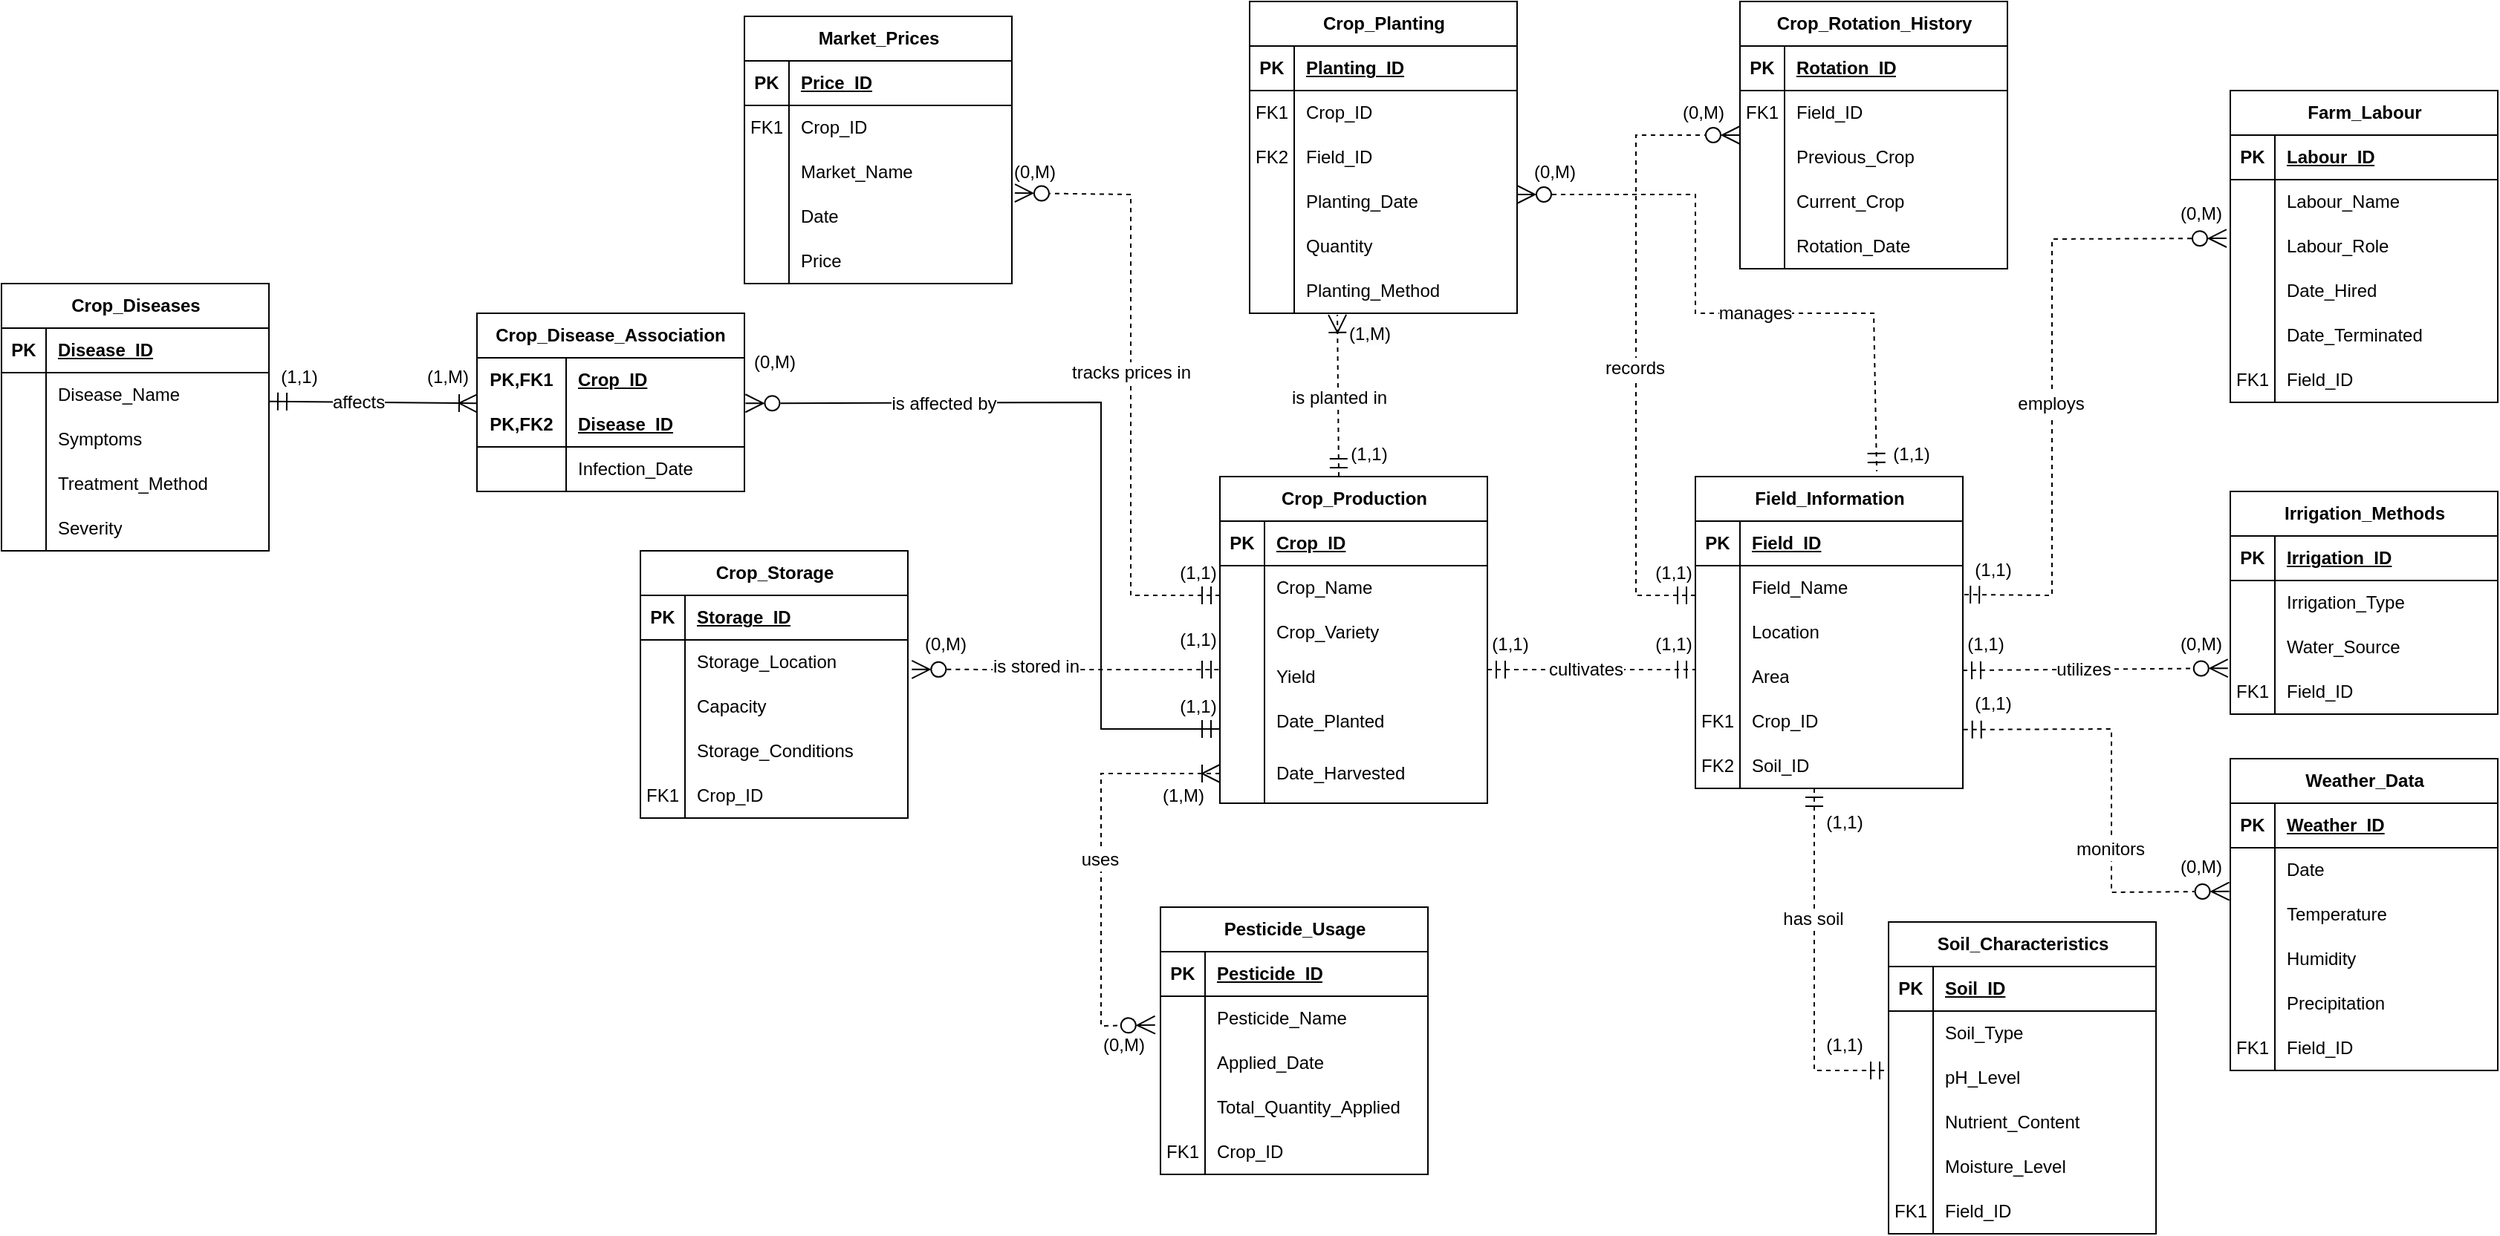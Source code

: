 <mxfile version="22.1.15" type="device">
  <diagram name="Page-1" id="t8ZrPN0C0mwzaw6gDOCf">
    <mxGraphModel dx="2759" dy="2064" grid="1" gridSize="10" guides="1" tooltips="1" connect="1" arrows="1" fold="1" page="1" pageScale="1" pageWidth="850" pageHeight="1100" math="0" shadow="0">
      <root>
        <mxCell id="0" />
        <mxCell id="1" parent="0" />
        <mxCell id="nyroFVsubS3JwWa26z0P-1" value="Crop_Production" style="shape=table;startSize=30;container=1;collapsible=1;childLayout=tableLayout;fixedRows=1;rowLines=0;fontStyle=1;align=center;resizeLast=1;html=1;" parent="1" vertex="1">
          <mxGeometry x="240" y="30" width="180" height="220" as="geometry" />
        </mxCell>
        <mxCell id="nyroFVsubS3JwWa26z0P-2" value="" style="shape=tableRow;horizontal=0;startSize=0;swimlaneHead=0;swimlaneBody=0;fillColor=none;collapsible=0;dropTarget=0;points=[[0,0.5],[1,0.5]];portConstraint=eastwest;top=0;left=0;right=0;bottom=1;" parent="nyroFVsubS3JwWa26z0P-1" vertex="1">
          <mxGeometry y="30" width="180" height="30" as="geometry" />
        </mxCell>
        <mxCell id="nyroFVsubS3JwWa26z0P-3" value="PK" style="shape=partialRectangle;connectable=0;fillColor=none;top=0;left=0;bottom=0;right=0;fontStyle=1;overflow=hidden;whiteSpace=wrap;html=1;" parent="nyroFVsubS3JwWa26z0P-2" vertex="1">
          <mxGeometry width="30" height="30" as="geometry">
            <mxRectangle width="30" height="30" as="alternateBounds" />
          </mxGeometry>
        </mxCell>
        <mxCell id="nyroFVsubS3JwWa26z0P-4" value="Crop_ID" style="shape=partialRectangle;connectable=0;fillColor=none;top=0;left=0;bottom=0;right=0;align=left;spacingLeft=6;fontStyle=5;overflow=hidden;whiteSpace=wrap;html=1;" parent="nyroFVsubS3JwWa26z0P-2" vertex="1">
          <mxGeometry x="30" width="150" height="30" as="geometry">
            <mxRectangle width="150" height="30" as="alternateBounds" />
          </mxGeometry>
        </mxCell>
        <mxCell id="nyroFVsubS3JwWa26z0P-5" value="" style="shape=tableRow;horizontal=0;startSize=0;swimlaneHead=0;swimlaneBody=0;fillColor=none;collapsible=0;dropTarget=0;points=[[0,0.5],[1,0.5]];portConstraint=eastwest;top=0;left=0;right=0;bottom=0;" parent="nyroFVsubS3JwWa26z0P-1" vertex="1">
          <mxGeometry y="60" width="180" height="30" as="geometry" />
        </mxCell>
        <mxCell id="nyroFVsubS3JwWa26z0P-6" value="" style="shape=partialRectangle;connectable=0;fillColor=none;top=0;left=0;bottom=0;right=0;editable=1;overflow=hidden;whiteSpace=wrap;html=1;" parent="nyroFVsubS3JwWa26z0P-5" vertex="1">
          <mxGeometry width="30" height="30" as="geometry">
            <mxRectangle width="30" height="30" as="alternateBounds" />
          </mxGeometry>
        </mxCell>
        <mxCell id="nyroFVsubS3JwWa26z0P-7" value="Crop_Name" style="shape=partialRectangle;connectable=0;fillColor=none;top=0;left=0;bottom=0;right=0;align=left;spacingLeft=6;overflow=hidden;whiteSpace=wrap;html=1;" parent="nyroFVsubS3JwWa26z0P-5" vertex="1">
          <mxGeometry x="30" width="150" height="30" as="geometry">
            <mxRectangle width="150" height="30" as="alternateBounds" />
          </mxGeometry>
        </mxCell>
        <mxCell id="nyroFVsubS3JwWa26z0P-8" value="" style="shape=tableRow;horizontal=0;startSize=0;swimlaneHead=0;swimlaneBody=0;fillColor=none;collapsible=0;dropTarget=0;points=[[0,0.5],[1,0.5]];portConstraint=eastwest;top=0;left=0;right=0;bottom=0;" parent="nyroFVsubS3JwWa26z0P-1" vertex="1">
          <mxGeometry y="90" width="180" height="30" as="geometry" />
        </mxCell>
        <mxCell id="nyroFVsubS3JwWa26z0P-9" value="" style="shape=partialRectangle;connectable=0;fillColor=none;top=0;left=0;bottom=0;right=0;editable=1;overflow=hidden;whiteSpace=wrap;html=1;" parent="nyroFVsubS3JwWa26z0P-8" vertex="1">
          <mxGeometry width="30" height="30" as="geometry">
            <mxRectangle width="30" height="30" as="alternateBounds" />
          </mxGeometry>
        </mxCell>
        <mxCell id="nyroFVsubS3JwWa26z0P-10" value="Crop_Variety" style="shape=partialRectangle;connectable=0;fillColor=none;top=0;left=0;bottom=0;right=0;align=left;spacingLeft=6;overflow=hidden;whiteSpace=wrap;html=1;" parent="nyroFVsubS3JwWa26z0P-8" vertex="1">
          <mxGeometry x="30" width="150" height="30" as="geometry">
            <mxRectangle width="150" height="30" as="alternateBounds" />
          </mxGeometry>
        </mxCell>
        <mxCell id="nyroFVsubS3JwWa26z0P-14" value="" style="shape=tableRow;horizontal=0;startSize=0;swimlaneHead=0;swimlaneBody=0;fillColor=none;collapsible=0;dropTarget=0;points=[[0,0.5],[1,0.5]];portConstraint=eastwest;top=0;left=0;right=0;bottom=0;" parent="nyroFVsubS3JwWa26z0P-1" vertex="1">
          <mxGeometry y="120" width="180" height="30" as="geometry" />
        </mxCell>
        <mxCell id="nyroFVsubS3JwWa26z0P-15" value="" style="shape=partialRectangle;connectable=0;fillColor=none;top=0;left=0;bottom=0;right=0;editable=1;overflow=hidden;whiteSpace=wrap;html=1;" parent="nyroFVsubS3JwWa26z0P-14" vertex="1">
          <mxGeometry width="30" height="30" as="geometry">
            <mxRectangle width="30" height="30" as="alternateBounds" />
          </mxGeometry>
        </mxCell>
        <mxCell id="nyroFVsubS3JwWa26z0P-16" value="Yield" style="shape=partialRectangle;connectable=0;fillColor=none;top=0;left=0;bottom=0;right=0;align=left;spacingLeft=6;overflow=hidden;whiteSpace=wrap;html=1;" parent="nyroFVsubS3JwWa26z0P-14" vertex="1">
          <mxGeometry x="30" width="150" height="30" as="geometry">
            <mxRectangle width="150" height="30" as="alternateBounds" />
          </mxGeometry>
        </mxCell>
        <mxCell id="nyroFVsubS3JwWa26z0P-17" value="" style="shape=tableRow;horizontal=0;startSize=0;swimlaneHead=0;swimlaneBody=0;fillColor=none;collapsible=0;dropTarget=0;points=[[0,0.5],[1,0.5]];portConstraint=eastwest;top=0;left=0;right=0;bottom=0;" parent="nyroFVsubS3JwWa26z0P-1" vertex="1">
          <mxGeometry y="150" width="180" height="30" as="geometry" />
        </mxCell>
        <mxCell id="nyroFVsubS3JwWa26z0P-18" value="" style="shape=partialRectangle;connectable=0;fillColor=none;top=0;left=0;bottom=0;right=0;editable=1;overflow=hidden;whiteSpace=wrap;html=1;" parent="nyroFVsubS3JwWa26z0P-17" vertex="1">
          <mxGeometry width="30" height="30" as="geometry">
            <mxRectangle width="30" height="30" as="alternateBounds" />
          </mxGeometry>
        </mxCell>
        <mxCell id="nyroFVsubS3JwWa26z0P-19" value="Date_Planted" style="shape=partialRectangle;connectable=0;fillColor=none;top=0;left=0;bottom=0;right=0;align=left;spacingLeft=6;overflow=hidden;whiteSpace=wrap;html=1;" parent="nyroFVsubS3JwWa26z0P-17" vertex="1">
          <mxGeometry x="30" width="150" height="30" as="geometry">
            <mxRectangle width="150" height="30" as="alternateBounds" />
          </mxGeometry>
        </mxCell>
        <mxCell id="nyroFVsubS3JwWa26z0P-276" value="" style="shape=tableRow;horizontal=0;startSize=0;swimlaneHead=0;swimlaneBody=0;fillColor=none;collapsible=0;dropTarget=0;points=[[0,0.5],[1,0.5]];portConstraint=eastwest;top=0;left=0;right=0;bottom=0;" parent="nyroFVsubS3JwWa26z0P-1" vertex="1">
          <mxGeometry y="180" width="180" height="40" as="geometry" />
        </mxCell>
        <mxCell id="nyroFVsubS3JwWa26z0P-277" value="" style="shape=partialRectangle;connectable=0;fillColor=none;top=0;left=0;bottom=0;right=0;editable=1;overflow=hidden;whiteSpace=wrap;html=1;" parent="nyroFVsubS3JwWa26z0P-276" vertex="1">
          <mxGeometry width="30" height="40" as="geometry">
            <mxRectangle width="30" height="40" as="alternateBounds" />
          </mxGeometry>
        </mxCell>
        <mxCell id="nyroFVsubS3JwWa26z0P-278" value="Date_Harvested" style="shape=partialRectangle;connectable=0;fillColor=none;top=0;left=0;bottom=0;right=0;align=left;spacingLeft=6;overflow=hidden;whiteSpace=wrap;html=1;" parent="nyroFVsubS3JwWa26z0P-276" vertex="1">
          <mxGeometry x="30" width="150" height="40" as="geometry">
            <mxRectangle width="150" height="40" as="alternateBounds" />
          </mxGeometry>
        </mxCell>
        <mxCell id="nyroFVsubS3JwWa26z0P-20" value="Soil_Characteristics" style="shape=table;startSize=30;container=1;collapsible=1;childLayout=tableLayout;fixedRows=1;rowLines=0;fontStyle=1;align=center;resizeLast=1;html=1;" parent="1" vertex="1">
          <mxGeometry x="690" y="330" width="180" height="210" as="geometry" />
        </mxCell>
        <mxCell id="nyroFVsubS3JwWa26z0P-21" value="" style="shape=tableRow;horizontal=0;startSize=0;swimlaneHead=0;swimlaneBody=0;fillColor=none;collapsible=0;dropTarget=0;points=[[0,0.5],[1,0.5]];portConstraint=eastwest;top=0;left=0;right=0;bottom=1;" parent="nyroFVsubS3JwWa26z0P-20" vertex="1">
          <mxGeometry y="30" width="180" height="30" as="geometry" />
        </mxCell>
        <mxCell id="nyroFVsubS3JwWa26z0P-22" value="PK" style="shape=partialRectangle;connectable=0;fillColor=none;top=0;left=0;bottom=0;right=0;fontStyle=1;overflow=hidden;whiteSpace=wrap;html=1;" parent="nyroFVsubS3JwWa26z0P-21" vertex="1">
          <mxGeometry width="30" height="30" as="geometry">
            <mxRectangle width="30" height="30" as="alternateBounds" />
          </mxGeometry>
        </mxCell>
        <mxCell id="nyroFVsubS3JwWa26z0P-23" value="Soil_ID" style="shape=partialRectangle;connectable=0;fillColor=none;top=0;left=0;bottom=0;right=0;align=left;spacingLeft=6;fontStyle=5;overflow=hidden;whiteSpace=wrap;html=1;" parent="nyroFVsubS3JwWa26z0P-21" vertex="1">
          <mxGeometry x="30" width="150" height="30" as="geometry">
            <mxRectangle width="150" height="30" as="alternateBounds" />
          </mxGeometry>
        </mxCell>
        <mxCell id="nyroFVsubS3JwWa26z0P-24" value="" style="shape=tableRow;horizontal=0;startSize=0;swimlaneHead=0;swimlaneBody=0;fillColor=none;collapsible=0;dropTarget=0;points=[[0,0.5],[1,0.5]];portConstraint=eastwest;top=0;left=0;right=0;bottom=0;" parent="nyroFVsubS3JwWa26z0P-20" vertex="1">
          <mxGeometry y="60" width="180" height="30" as="geometry" />
        </mxCell>
        <mxCell id="nyroFVsubS3JwWa26z0P-25" value="" style="shape=partialRectangle;connectable=0;fillColor=none;top=0;left=0;bottom=0;right=0;editable=1;overflow=hidden;whiteSpace=wrap;html=1;" parent="nyroFVsubS3JwWa26z0P-24" vertex="1">
          <mxGeometry width="30" height="30" as="geometry">
            <mxRectangle width="30" height="30" as="alternateBounds" />
          </mxGeometry>
        </mxCell>
        <mxCell id="nyroFVsubS3JwWa26z0P-26" value="Soil_Type" style="shape=partialRectangle;connectable=0;fillColor=none;top=0;left=0;bottom=0;right=0;align=left;spacingLeft=6;overflow=hidden;whiteSpace=wrap;html=1;" parent="nyroFVsubS3JwWa26z0P-24" vertex="1">
          <mxGeometry x="30" width="150" height="30" as="geometry">
            <mxRectangle width="150" height="30" as="alternateBounds" />
          </mxGeometry>
        </mxCell>
        <mxCell id="nyroFVsubS3JwWa26z0P-27" value="" style="shape=tableRow;horizontal=0;startSize=0;swimlaneHead=0;swimlaneBody=0;fillColor=none;collapsible=0;dropTarget=0;points=[[0,0.5],[1,0.5]];portConstraint=eastwest;top=0;left=0;right=0;bottom=0;" parent="nyroFVsubS3JwWa26z0P-20" vertex="1">
          <mxGeometry y="90" width="180" height="30" as="geometry" />
        </mxCell>
        <mxCell id="nyroFVsubS3JwWa26z0P-28" value="" style="shape=partialRectangle;connectable=0;fillColor=none;top=0;left=0;bottom=0;right=0;editable=1;overflow=hidden;whiteSpace=wrap;html=1;" parent="nyroFVsubS3JwWa26z0P-27" vertex="1">
          <mxGeometry width="30" height="30" as="geometry">
            <mxRectangle width="30" height="30" as="alternateBounds" />
          </mxGeometry>
        </mxCell>
        <mxCell id="nyroFVsubS3JwWa26z0P-29" value="pH_Level" style="shape=partialRectangle;connectable=0;fillColor=none;top=0;left=0;bottom=0;right=0;align=left;spacingLeft=6;overflow=hidden;whiteSpace=wrap;html=1;" parent="nyroFVsubS3JwWa26z0P-27" vertex="1">
          <mxGeometry x="30" width="150" height="30" as="geometry">
            <mxRectangle width="150" height="30" as="alternateBounds" />
          </mxGeometry>
        </mxCell>
        <mxCell id="nyroFVsubS3JwWa26z0P-30" value="" style="shape=tableRow;horizontal=0;startSize=0;swimlaneHead=0;swimlaneBody=0;fillColor=none;collapsible=0;dropTarget=0;points=[[0,0.5],[1,0.5]];portConstraint=eastwest;top=0;left=0;right=0;bottom=0;" parent="nyroFVsubS3JwWa26z0P-20" vertex="1">
          <mxGeometry y="120" width="180" height="30" as="geometry" />
        </mxCell>
        <mxCell id="nyroFVsubS3JwWa26z0P-31" value="" style="shape=partialRectangle;connectable=0;fillColor=none;top=0;left=0;bottom=0;right=0;editable=1;overflow=hidden;whiteSpace=wrap;html=1;" parent="nyroFVsubS3JwWa26z0P-30" vertex="1">
          <mxGeometry width="30" height="30" as="geometry">
            <mxRectangle width="30" height="30" as="alternateBounds" />
          </mxGeometry>
        </mxCell>
        <mxCell id="nyroFVsubS3JwWa26z0P-32" value="Nutrient_Content" style="shape=partialRectangle;connectable=0;fillColor=none;top=0;left=0;bottom=0;right=0;align=left;spacingLeft=6;overflow=hidden;whiteSpace=wrap;html=1;" parent="nyroFVsubS3JwWa26z0P-30" vertex="1">
          <mxGeometry x="30" width="150" height="30" as="geometry">
            <mxRectangle width="150" height="30" as="alternateBounds" />
          </mxGeometry>
        </mxCell>
        <mxCell id="nyroFVsubS3JwWa26z0P-34" value="" style="shape=tableRow;horizontal=0;startSize=0;swimlaneHead=0;swimlaneBody=0;fillColor=none;collapsible=0;dropTarget=0;points=[[0,0.5],[1,0.5]];portConstraint=eastwest;top=0;left=0;right=0;bottom=0;" parent="nyroFVsubS3JwWa26z0P-20" vertex="1">
          <mxGeometry y="150" width="180" height="30" as="geometry" />
        </mxCell>
        <mxCell id="nyroFVsubS3JwWa26z0P-35" value="" style="shape=partialRectangle;connectable=0;fillColor=none;top=0;left=0;bottom=0;right=0;editable=1;overflow=hidden;whiteSpace=wrap;html=1;" parent="nyroFVsubS3JwWa26z0P-34" vertex="1">
          <mxGeometry width="30" height="30" as="geometry">
            <mxRectangle width="30" height="30" as="alternateBounds" />
          </mxGeometry>
        </mxCell>
        <mxCell id="nyroFVsubS3JwWa26z0P-36" value="Moisture_Level" style="shape=partialRectangle;connectable=0;fillColor=none;top=0;left=0;bottom=0;right=0;align=left;spacingLeft=6;overflow=hidden;whiteSpace=wrap;html=1;" parent="nyroFVsubS3JwWa26z0P-34" vertex="1">
          <mxGeometry x="30" width="150" height="30" as="geometry">
            <mxRectangle width="150" height="30" as="alternateBounds" />
          </mxGeometry>
        </mxCell>
        <mxCell id="nyroFVsubS3JwWa26z0P-37" value="" style="shape=tableRow;horizontal=0;startSize=0;swimlaneHead=0;swimlaneBody=0;fillColor=none;collapsible=0;dropTarget=0;points=[[0,0.5],[1,0.5]];portConstraint=eastwest;top=0;left=0;right=0;bottom=0;" parent="nyroFVsubS3JwWa26z0P-20" vertex="1">
          <mxGeometry y="180" width="180" height="30" as="geometry" />
        </mxCell>
        <mxCell id="nyroFVsubS3JwWa26z0P-38" value="FK1" style="shape=partialRectangle;connectable=0;fillColor=none;top=0;left=0;bottom=0;right=0;editable=1;overflow=hidden;whiteSpace=wrap;html=1;" parent="nyroFVsubS3JwWa26z0P-37" vertex="1">
          <mxGeometry width="30" height="30" as="geometry">
            <mxRectangle width="30" height="30" as="alternateBounds" />
          </mxGeometry>
        </mxCell>
        <mxCell id="nyroFVsubS3JwWa26z0P-39" value="Field_ID" style="shape=partialRectangle;connectable=0;fillColor=none;top=0;left=0;bottom=0;right=0;align=left;spacingLeft=6;overflow=hidden;whiteSpace=wrap;html=1;" parent="nyroFVsubS3JwWa26z0P-37" vertex="1">
          <mxGeometry x="30" width="150" height="30" as="geometry">
            <mxRectangle width="150" height="30" as="alternateBounds" />
          </mxGeometry>
        </mxCell>
        <mxCell id="nyroFVsubS3JwWa26z0P-43" value="Pesticide_Usage" style="shape=table;startSize=30;container=1;collapsible=1;childLayout=tableLayout;fixedRows=1;rowLines=0;fontStyle=1;align=center;resizeLast=1;html=1;" parent="1" vertex="1">
          <mxGeometry x="200" y="320" width="180" height="180" as="geometry" />
        </mxCell>
        <mxCell id="nyroFVsubS3JwWa26z0P-44" value="" style="shape=tableRow;horizontal=0;startSize=0;swimlaneHead=0;swimlaneBody=0;fillColor=none;collapsible=0;dropTarget=0;points=[[0,0.5],[1,0.5]];portConstraint=eastwest;top=0;left=0;right=0;bottom=1;" parent="nyroFVsubS3JwWa26z0P-43" vertex="1">
          <mxGeometry y="30" width="180" height="30" as="geometry" />
        </mxCell>
        <mxCell id="nyroFVsubS3JwWa26z0P-45" value="PK" style="shape=partialRectangle;connectable=0;fillColor=none;top=0;left=0;bottom=0;right=0;fontStyle=1;overflow=hidden;whiteSpace=wrap;html=1;" parent="nyroFVsubS3JwWa26z0P-44" vertex="1">
          <mxGeometry width="30" height="30" as="geometry">
            <mxRectangle width="30" height="30" as="alternateBounds" />
          </mxGeometry>
        </mxCell>
        <mxCell id="nyroFVsubS3JwWa26z0P-46" value="Pesticide_ID" style="shape=partialRectangle;connectable=0;fillColor=none;top=0;left=0;bottom=0;right=0;align=left;spacingLeft=6;fontStyle=5;overflow=hidden;whiteSpace=wrap;html=1;" parent="nyroFVsubS3JwWa26z0P-44" vertex="1">
          <mxGeometry x="30" width="150" height="30" as="geometry">
            <mxRectangle width="150" height="30" as="alternateBounds" />
          </mxGeometry>
        </mxCell>
        <mxCell id="nyroFVsubS3JwWa26z0P-47" value="" style="shape=tableRow;horizontal=0;startSize=0;swimlaneHead=0;swimlaneBody=0;fillColor=none;collapsible=0;dropTarget=0;points=[[0,0.5],[1,0.5]];portConstraint=eastwest;top=0;left=0;right=0;bottom=0;" parent="nyroFVsubS3JwWa26z0P-43" vertex="1">
          <mxGeometry y="60" width="180" height="30" as="geometry" />
        </mxCell>
        <mxCell id="nyroFVsubS3JwWa26z0P-48" value="" style="shape=partialRectangle;connectable=0;fillColor=none;top=0;left=0;bottom=0;right=0;editable=1;overflow=hidden;whiteSpace=wrap;html=1;" parent="nyroFVsubS3JwWa26z0P-47" vertex="1">
          <mxGeometry width="30" height="30" as="geometry">
            <mxRectangle width="30" height="30" as="alternateBounds" />
          </mxGeometry>
        </mxCell>
        <mxCell id="nyroFVsubS3JwWa26z0P-49" value="Pesticide_Name" style="shape=partialRectangle;connectable=0;fillColor=none;top=0;left=0;bottom=0;right=0;align=left;spacingLeft=6;overflow=hidden;whiteSpace=wrap;html=1;" parent="nyroFVsubS3JwWa26z0P-47" vertex="1">
          <mxGeometry x="30" width="150" height="30" as="geometry">
            <mxRectangle width="150" height="30" as="alternateBounds" />
          </mxGeometry>
        </mxCell>
        <mxCell id="nyroFVsubS3JwWa26z0P-50" value="" style="shape=tableRow;horizontal=0;startSize=0;swimlaneHead=0;swimlaneBody=0;fillColor=none;collapsible=0;dropTarget=0;points=[[0,0.5],[1,0.5]];portConstraint=eastwest;top=0;left=0;right=0;bottom=0;" parent="nyroFVsubS3JwWa26z0P-43" vertex="1">
          <mxGeometry y="90" width="180" height="30" as="geometry" />
        </mxCell>
        <mxCell id="nyroFVsubS3JwWa26z0P-51" value="" style="shape=partialRectangle;connectable=0;fillColor=none;top=0;left=0;bottom=0;right=0;editable=1;overflow=hidden;whiteSpace=wrap;html=1;" parent="nyroFVsubS3JwWa26z0P-50" vertex="1">
          <mxGeometry width="30" height="30" as="geometry">
            <mxRectangle width="30" height="30" as="alternateBounds" />
          </mxGeometry>
        </mxCell>
        <mxCell id="nyroFVsubS3JwWa26z0P-52" value="Applied_Date" style="shape=partialRectangle;connectable=0;fillColor=none;top=0;left=0;bottom=0;right=0;align=left;spacingLeft=6;overflow=hidden;whiteSpace=wrap;html=1;" parent="nyroFVsubS3JwWa26z0P-50" vertex="1">
          <mxGeometry x="30" width="150" height="30" as="geometry">
            <mxRectangle width="150" height="30" as="alternateBounds" />
          </mxGeometry>
        </mxCell>
        <mxCell id="nyroFVsubS3JwWa26z0P-53" value="" style="shape=tableRow;horizontal=0;startSize=0;swimlaneHead=0;swimlaneBody=0;fillColor=none;collapsible=0;dropTarget=0;points=[[0,0.5],[1,0.5]];portConstraint=eastwest;top=0;left=0;right=0;bottom=0;" parent="nyroFVsubS3JwWa26z0P-43" vertex="1">
          <mxGeometry y="120" width="180" height="30" as="geometry" />
        </mxCell>
        <mxCell id="nyroFVsubS3JwWa26z0P-54" value="" style="shape=partialRectangle;connectable=0;fillColor=none;top=0;left=0;bottom=0;right=0;editable=1;overflow=hidden;whiteSpace=wrap;html=1;" parent="nyroFVsubS3JwWa26z0P-53" vertex="1">
          <mxGeometry width="30" height="30" as="geometry">
            <mxRectangle width="30" height="30" as="alternateBounds" />
          </mxGeometry>
        </mxCell>
        <mxCell id="nyroFVsubS3JwWa26z0P-55" value="Total_Quantity_Applied" style="shape=partialRectangle;connectable=0;fillColor=none;top=0;left=0;bottom=0;right=0;align=left;spacingLeft=6;overflow=hidden;whiteSpace=wrap;html=1;" parent="nyroFVsubS3JwWa26z0P-53" vertex="1">
          <mxGeometry x="30" width="150" height="30" as="geometry">
            <mxRectangle width="150" height="30" as="alternateBounds" />
          </mxGeometry>
        </mxCell>
        <mxCell id="nyroFVsubS3JwWa26z0P-59" value="" style="shape=tableRow;horizontal=0;startSize=0;swimlaneHead=0;swimlaneBody=0;fillColor=none;collapsible=0;dropTarget=0;points=[[0,0.5],[1,0.5]];portConstraint=eastwest;top=0;left=0;right=0;bottom=0;" parent="nyroFVsubS3JwWa26z0P-43" vertex="1">
          <mxGeometry y="150" width="180" height="30" as="geometry" />
        </mxCell>
        <mxCell id="nyroFVsubS3JwWa26z0P-60" value="FK1" style="shape=partialRectangle;connectable=0;fillColor=none;top=0;left=0;bottom=0;right=0;editable=1;overflow=hidden;whiteSpace=wrap;html=1;" parent="nyroFVsubS3JwWa26z0P-59" vertex="1">
          <mxGeometry width="30" height="30" as="geometry">
            <mxRectangle width="30" height="30" as="alternateBounds" />
          </mxGeometry>
        </mxCell>
        <mxCell id="nyroFVsubS3JwWa26z0P-61" value="Crop_ID" style="shape=partialRectangle;connectable=0;fillColor=none;top=0;left=0;bottom=0;right=0;align=left;spacingLeft=6;overflow=hidden;whiteSpace=wrap;html=1;" parent="nyroFVsubS3JwWa26z0P-59" vertex="1">
          <mxGeometry x="30" width="150" height="30" as="geometry">
            <mxRectangle width="150" height="30" as="alternateBounds" />
          </mxGeometry>
        </mxCell>
        <mxCell id="nyroFVsubS3JwWa26z0P-65" value="Irrigation_Methods" style="shape=table;startSize=30;container=1;collapsible=1;childLayout=tableLayout;fixedRows=1;rowLines=0;fontStyle=1;align=center;resizeLast=1;html=1;" parent="1" vertex="1">
          <mxGeometry x="920" y="40" width="180" height="150" as="geometry" />
        </mxCell>
        <mxCell id="nyroFVsubS3JwWa26z0P-66" value="" style="shape=tableRow;horizontal=0;startSize=0;swimlaneHead=0;swimlaneBody=0;fillColor=none;collapsible=0;dropTarget=0;points=[[0,0.5],[1,0.5]];portConstraint=eastwest;top=0;left=0;right=0;bottom=1;" parent="nyroFVsubS3JwWa26z0P-65" vertex="1">
          <mxGeometry y="30" width="180" height="30" as="geometry" />
        </mxCell>
        <mxCell id="nyroFVsubS3JwWa26z0P-67" value="PK" style="shape=partialRectangle;connectable=0;fillColor=none;top=0;left=0;bottom=0;right=0;fontStyle=1;overflow=hidden;whiteSpace=wrap;html=1;" parent="nyroFVsubS3JwWa26z0P-66" vertex="1">
          <mxGeometry width="30" height="30" as="geometry">
            <mxRectangle width="30" height="30" as="alternateBounds" />
          </mxGeometry>
        </mxCell>
        <mxCell id="nyroFVsubS3JwWa26z0P-68" value="Irrigation_ID" style="shape=partialRectangle;connectable=0;fillColor=none;top=0;left=0;bottom=0;right=0;align=left;spacingLeft=6;fontStyle=5;overflow=hidden;whiteSpace=wrap;html=1;" parent="nyroFVsubS3JwWa26z0P-66" vertex="1">
          <mxGeometry x="30" width="150" height="30" as="geometry">
            <mxRectangle width="150" height="30" as="alternateBounds" />
          </mxGeometry>
        </mxCell>
        <mxCell id="nyroFVsubS3JwWa26z0P-72" value="" style="shape=tableRow;horizontal=0;startSize=0;swimlaneHead=0;swimlaneBody=0;fillColor=none;collapsible=0;dropTarget=0;points=[[0,0.5],[1,0.5]];portConstraint=eastwest;top=0;left=0;right=0;bottom=0;" parent="nyroFVsubS3JwWa26z0P-65" vertex="1">
          <mxGeometry y="60" width="180" height="30" as="geometry" />
        </mxCell>
        <mxCell id="nyroFVsubS3JwWa26z0P-73" value="" style="shape=partialRectangle;connectable=0;fillColor=none;top=0;left=0;bottom=0;right=0;editable=1;overflow=hidden;whiteSpace=wrap;html=1;" parent="nyroFVsubS3JwWa26z0P-72" vertex="1">
          <mxGeometry width="30" height="30" as="geometry">
            <mxRectangle width="30" height="30" as="alternateBounds" />
          </mxGeometry>
        </mxCell>
        <mxCell id="nyroFVsubS3JwWa26z0P-74" value="Irrigation_Type" style="shape=partialRectangle;connectable=0;fillColor=none;top=0;left=0;bottom=0;right=0;align=left;spacingLeft=6;overflow=hidden;whiteSpace=wrap;html=1;" parent="nyroFVsubS3JwWa26z0P-72" vertex="1">
          <mxGeometry x="30" width="150" height="30" as="geometry">
            <mxRectangle width="150" height="30" as="alternateBounds" />
          </mxGeometry>
        </mxCell>
        <mxCell id="nyroFVsubS3JwWa26z0P-75" value="" style="shape=tableRow;horizontal=0;startSize=0;swimlaneHead=0;swimlaneBody=0;fillColor=none;collapsible=0;dropTarget=0;points=[[0,0.5],[1,0.5]];portConstraint=eastwest;top=0;left=0;right=0;bottom=0;" parent="nyroFVsubS3JwWa26z0P-65" vertex="1">
          <mxGeometry y="90" width="180" height="30" as="geometry" />
        </mxCell>
        <mxCell id="nyroFVsubS3JwWa26z0P-76" value="" style="shape=partialRectangle;connectable=0;fillColor=none;top=0;left=0;bottom=0;right=0;editable=1;overflow=hidden;whiteSpace=wrap;html=1;" parent="nyroFVsubS3JwWa26z0P-75" vertex="1">
          <mxGeometry width="30" height="30" as="geometry">
            <mxRectangle width="30" height="30" as="alternateBounds" />
          </mxGeometry>
        </mxCell>
        <mxCell id="nyroFVsubS3JwWa26z0P-77" value="Water_Source" style="shape=partialRectangle;connectable=0;fillColor=none;top=0;left=0;bottom=0;right=0;align=left;spacingLeft=6;overflow=hidden;whiteSpace=wrap;html=1;" parent="nyroFVsubS3JwWa26z0P-75" vertex="1">
          <mxGeometry x="30" width="150" height="30" as="geometry">
            <mxRectangle width="150" height="30" as="alternateBounds" />
          </mxGeometry>
        </mxCell>
        <mxCell id="nyroFVsubS3JwWa26z0P-78" value="" style="shape=tableRow;horizontal=0;startSize=0;swimlaneHead=0;swimlaneBody=0;fillColor=none;collapsible=0;dropTarget=0;points=[[0,0.5],[1,0.5]];portConstraint=eastwest;top=0;left=0;right=0;bottom=0;" parent="nyroFVsubS3JwWa26z0P-65" vertex="1">
          <mxGeometry y="120" width="180" height="30" as="geometry" />
        </mxCell>
        <mxCell id="nyroFVsubS3JwWa26z0P-79" value="FK1" style="shape=partialRectangle;connectable=0;fillColor=none;top=0;left=0;bottom=0;right=0;editable=1;overflow=hidden;whiteSpace=wrap;html=1;" parent="nyroFVsubS3JwWa26z0P-78" vertex="1">
          <mxGeometry width="30" height="30" as="geometry">
            <mxRectangle width="30" height="30" as="alternateBounds" />
          </mxGeometry>
        </mxCell>
        <mxCell id="nyroFVsubS3JwWa26z0P-80" value="Field_ID" style="shape=partialRectangle;connectable=0;fillColor=none;top=0;left=0;bottom=0;right=0;align=left;spacingLeft=6;overflow=hidden;whiteSpace=wrap;html=1;" parent="nyroFVsubS3JwWa26z0P-78" vertex="1">
          <mxGeometry x="30" width="150" height="30" as="geometry">
            <mxRectangle width="150" height="30" as="alternateBounds" />
          </mxGeometry>
        </mxCell>
        <mxCell id="nyroFVsubS3JwWa26z0P-84" value="Weather_Data" style="shape=table;startSize=30;container=1;collapsible=1;childLayout=tableLayout;fixedRows=1;rowLines=0;fontStyle=1;align=center;resizeLast=1;html=1;" parent="1" vertex="1">
          <mxGeometry x="920" y="220" width="180" height="210" as="geometry" />
        </mxCell>
        <mxCell id="nyroFVsubS3JwWa26z0P-85" value="" style="shape=tableRow;horizontal=0;startSize=0;swimlaneHead=0;swimlaneBody=0;fillColor=none;collapsible=0;dropTarget=0;points=[[0,0.5],[1,0.5]];portConstraint=eastwest;top=0;left=0;right=0;bottom=1;" parent="nyroFVsubS3JwWa26z0P-84" vertex="1">
          <mxGeometry y="30" width="180" height="30" as="geometry" />
        </mxCell>
        <mxCell id="nyroFVsubS3JwWa26z0P-86" value="PK" style="shape=partialRectangle;connectable=0;fillColor=none;top=0;left=0;bottom=0;right=0;fontStyle=1;overflow=hidden;whiteSpace=wrap;html=1;" parent="nyroFVsubS3JwWa26z0P-85" vertex="1">
          <mxGeometry width="30" height="30" as="geometry">
            <mxRectangle width="30" height="30" as="alternateBounds" />
          </mxGeometry>
        </mxCell>
        <mxCell id="nyroFVsubS3JwWa26z0P-87" value="Weather_ID" style="shape=partialRectangle;connectable=0;fillColor=none;top=0;left=0;bottom=0;right=0;align=left;spacingLeft=6;fontStyle=5;overflow=hidden;whiteSpace=wrap;html=1;" parent="nyroFVsubS3JwWa26z0P-85" vertex="1">
          <mxGeometry x="30" width="150" height="30" as="geometry">
            <mxRectangle width="150" height="30" as="alternateBounds" />
          </mxGeometry>
        </mxCell>
        <mxCell id="nyroFVsubS3JwWa26z0P-88" value="" style="shape=tableRow;horizontal=0;startSize=0;swimlaneHead=0;swimlaneBody=0;fillColor=none;collapsible=0;dropTarget=0;points=[[0,0.5],[1,0.5]];portConstraint=eastwest;top=0;left=0;right=0;bottom=0;" parent="nyroFVsubS3JwWa26z0P-84" vertex="1">
          <mxGeometry y="60" width="180" height="30" as="geometry" />
        </mxCell>
        <mxCell id="nyroFVsubS3JwWa26z0P-89" value="" style="shape=partialRectangle;connectable=0;fillColor=none;top=0;left=0;bottom=0;right=0;editable=1;overflow=hidden;whiteSpace=wrap;html=1;" parent="nyroFVsubS3JwWa26z0P-88" vertex="1">
          <mxGeometry width="30" height="30" as="geometry">
            <mxRectangle width="30" height="30" as="alternateBounds" />
          </mxGeometry>
        </mxCell>
        <mxCell id="nyroFVsubS3JwWa26z0P-90" value="Date" style="shape=partialRectangle;connectable=0;fillColor=none;top=0;left=0;bottom=0;right=0;align=left;spacingLeft=6;overflow=hidden;whiteSpace=wrap;html=1;" parent="nyroFVsubS3JwWa26z0P-88" vertex="1">
          <mxGeometry x="30" width="150" height="30" as="geometry">
            <mxRectangle width="150" height="30" as="alternateBounds" />
          </mxGeometry>
        </mxCell>
        <mxCell id="nyroFVsubS3JwWa26z0P-91" value="" style="shape=tableRow;horizontal=0;startSize=0;swimlaneHead=0;swimlaneBody=0;fillColor=none;collapsible=0;dropTarget=0;points=[[0,0.5],[1,0.5]];portConstraint=eastwest;top=0;left=0;right=0;bottom=0;" parent="nyroFVsubS3JwWa26z0P-84" vertex="1">
          <mxGeometry y="90" width="180" height="30" as="geometry" />
        </mxCell>
        <mxCell id="nyroFVsubS3JwWa26z0P-92" value="" style="shape=partialRectangle;connectable=0;fillColor=none;top=0;left=0;bottom=0;right=0;editable=1;overflow=hidden;whiteSpace=wrap;html=1;" parent="nyroFVsubS3JwWa26z0P-91" vertex="1">
          <mxGeometry width="30" height="30" as="geometry">
            <mxRectangle width="30" height="30" as="alternateBounds" />
          </mxGeometry>
        </mxCell>
        <mxCell id="nyroFVsubS3JwWa26z0P-93" value="Temperature" style="shape=partialRectangle;connectable=0;fillColor=none;top=0;left=0;bottom=0;right=0;align=left;spacingLeft=6;overflow=hidden;whiteSpace=wrap;html=1;" parent="nyroFVsubS3JwWa26z0P-91" vertex="1">
          <mxGeometry x="30" width="150" height="30" as="geometry">
            <mxRectangle width="150" height="30" as="alternateBounds" />
          </mxGeometry>
        </mxCell>
        <mxCell id="nyroFVsubS3JwWa26z0P-94" value="" style="shape=tableRow;horizontal=0;startSize=0;swimlaneHead=0;swimlaneBody=0;fillColor=none;collapsible=0;dropTarget=0;points=[[0,0.5],[1,0.5]];portConstraint=eastwest;top=0;left=0;right=0;bottom=0;" parent="nyroFVsubS3JwWa26z0P-84" vertex="1">
          <mxGeometry y="120" width="180" height="30" as="geometry" />
        </mxCell>
        <mxCell id="nyroFVsubS3JwWa26z0P-95" value="" style="shape=partialRectangle;connectable=0;fillColor=none;top=0;left=0;bottom=0;right=0;editable=1;overflow=hidden;whiteSpace=wrap;html=1;" parent="nyroFVsubS3JwWa26z0P-94" vertex="1">
          <mxGeometry width="30" height="30" as="geometry">
            <mxRectangle width="30" height="30" as="alternateBounds" />
          </mxGeometry>
        </mxCell>
        <mxCell id="nyroFVsubS3JwWa26z0P-96" value="Humidity" style="shape=partialRectangle;connectable=0;fillColor=none;top=0;left=0;bottom=0;right=0;align=left;spacingLeft=6;overflow=hidden;whiteSpace=wrap;html=1;" parent="nyroFVsubS3JwWa26z0P-94" vertex="1">
          <mxGeometry x="30" width="150" height="30" as="geometry">
            <mxRectangle width="150" height="30" as="alternateBounds" />
          </mxGeometry>
        </mxCell>
        <mxCell id="nyroFVsubS3JwWa26z0P-97" value="" style="shape=tableRow;horizontal=0;startSize=0;swimlaneHead=0;swimlaneBody=0;fillColor=none;collapsible=0;dropTarget=0;points=[[0,0.5],[1,0.5]];portConstraint=eastwest;top=0;left=0;right=0;bottom=0;" parent="nyroFVsubS3JwWa26z0P-84" vertex="1">
          <mxGeometry y="150" width="180" height="30" as="geometry" />
        </mxCell>
        <mxCell id="nyroFVsubS3JwWa26z0P-98" value="" style="shape=partialRectangle;connectable=0;fillColor=none;top=0;left=0;bottom=0;right=0;editable=1;overflow=hidden;whiteSpace=wrap;html=1;" parent="nyroFVsubS3JwWa26z0P-97" vertex="1">
          <mxGeometry width="30" height="30" as="geometry">
            <mxRectangle width="30" height="30" as="alternateBounds" />
          </mxGeometry>
        </mxCell>
        <mxCell id="nyroFVsubS3JwWa26z0P-99" value="Precipitation" style="shape=partialRectangle;connectable=0;fillColor=none;top=0;left=0;bottom=0;right=0;align=left;spacingLeft=6;overflow=hidden;whiteSpace=wrap;html=1;" parent="nyroFVsubS3JwWa26z0P-97" vertex="1">
          <mxGeometry x="30" width="150" height="30" as="geometry">
            <mxRectangle width="150" height="30" as="alternateBounds" />
          </mxGeometry>
        </mxCell>
        <mxCell id="nyroFVsubS3JwWa26z0P-100" value="" style="shape=tableRow;horizontal=0;startSize=0;swimlaneHead=0;swimlaneBody=0;fillColor=none;collapsible=0;dropTarget=0;points=[[0,0.5],[1,0.5]];portConstraint=eastwest;top=0;left=0;right=0;bottom=0;" parent="nyroFVsubS3JwWa26z0P-84" vertex="1">
          <mxGeometry y="180" width="180" height="30" as="geometry" />
        </mxCell>
        <mxCell id="nyroFVsubS3JwWa26z0P-101" value="FK1" style="shape=partialRectangle;connectable=0;fillColor=none;top=0;left=0;bottom=0;right=0;editable=1;overflow=hidden;whiteSpace=wrap;html=1;" parent="nyroFVsubS3JwWa26z0P-100" vertex="1">
          <mxGeometry width="30" height="30" as="geometry">
            <mxRectangle width="30" height="30" as="alternateBounds" />
          </mxGeometry>
        </mxCell>
        <mxCell id="nyroFVsubS3JwWa26z0P-102" value="Field_ID" style="shape=partialRectangle;connectable=0;fillColor=none;top=0;left=0;bottom=0;right=0;align=left;spacingLeft=6;overflow=hidden;whiteSpace=wrap;html=1;" parent="nyroFVsubS3JwWa26z0P-100" vertex="1">
          <mxGeometry x="30" width="150" height="30" as="geometry">
            <mxRectangle width="150" height="30" as="alternateBounds" />
          </mxGeometry>
        </mxCell>
        <mxCell id="nyroFVsubS3JwWa26z0P-119" value="Crop_Rotation_History" style="shape=table;startSize=30;container=1;collapsible=1;childLayout=tableLayout;fixedRows=1;rowLines=0;fontStyle=1;align=center;resizeLast=1;html=1;" parent="1" vertex="1">
          <mxGeometry x="590" y="-290" width="180" height="180" as="geometry" />
        </mxCell>
        <mxCell id="nyroFVsubS3JwWa26z0P-120" value="" style="shape=tableRow;horizontal=0;startSize=0;swimlaneHead=0;swimlaneBody=0;fillColor=none;collapsible=0;dropTarget=0;points=[[0,0.5],[1,0.5]];portConstraint=eastwest;top=0;left=0;right=0;bottom=1;" parent="nyroFVsubS3JwWa26z0P-119" vertex="1">
          <mxGeometry y="30" width="180" height="30" as="geometry" />
        </mxCell>
        <mxCell id="nyroFVsubS3JwWa26z0P-121" value="PK" style="shape=partialRectangle;connectable=0;fillColor=none;top=0;left=0;bottom=0;right=0;fontStyle=1;overflow=hidden;whiteSpace=wrap;html=1;" parent="nyroFVsubS3JwWa26z0P-120" vertex="1">
          <mxGeometry width="30" height="30" as="geometry">
            <mxRectangle width="30" height="30" as="alternateBounds" />
          </mxGeometry>
        </mxCell>
        <mxCell id="nyroFVsubS3JwWa26z0P-122" value="Rotation_ID" style="shape=partialRectangle;connectable=0;fillColor=none;top=0;left=0;bottom=0;right=0;align=left;spacingLeft=6;fontStyle=5;overflow=hidden;whiteSpace=wrap;html=1;" parent="nyroFVsubS3JwWa26z0P-120" vertex="1">
          <mxGeometry x="30" width="150" height="30" as="geometry">
            <mxRectangle width="150" height="30" as="alternateBounds" />
          </mxGeometry>
        </mxCell>
        <mxCell id="nyroFVsubS3JwWa26z0P-123" value="" style="shape=tableRow;horizontal=0;startSize=0;swimlaneHead=0;swimlaneBody=0;fillColor=none;collapsible=0;dropTarget=0;points=[[0,0.5],[1,0.5]];portConstraint=eastwest;top=0;left=0;right=0;bottom=0;" parent="nyroFVsubS3JwWa26z0P-119" vertex="1">
          <mxGeometry y="60" width="180" height="30" as="geometry" />
        </mxCell>
        <mxCell id="nyroFVsubS3JwWa26z0P-124" value="FK1" style="shape=partialRectangle;connectable=0;fillColor=none;top=0;left=0;bottom=0;right=0;editable=1;overflow=hidden;whiteSpace=wrap;html=1;" parent="nyroFVsubS3JwWa26z0P-123" vertex="1">
          <mxGeometry width="30" height="30" as="geometry">
            <mxRectangle width="30" height="30" as="alternateBounds" />
          </mxGeometry>
        </mxCell>
        <mxCell id="nyroFVsubS3JwWa26z0P-125" value="Field_ID" style="shape=partialRectangle;connectable=0;fillColor=none;top=0;left=0;bottom=0;right=0;align=left;spacingLeft=6;overflow=hidden;whiteSpace=wrap;html=1;" parent="nyroFVsubS3JwWa26z0P-123" vertex="1">
          <mxGeometry x="30" width="150" height="30" as="geometry">
            <mxRectangle width="150" height="30" as="alternateBounds" />
          </mxGeometry>
        </mxCell>
        <mxCell id="nyroFVsubS3JwWa26z0P-129" value="" style="shape=tableRow;horizontal=0;startSize=0;swimlaneHead=0;swimlaneBody=0;fillColor=none;collapsible=0;dropTarget=0;points=[[0,0.5],[1,0.5]];portConstraint=eastwest;top=0;left=0;right=0;bottom=0;" parent="nyroFVsubS3JwWa26z0P-119" vertex="1">
          <mxGeometry y="90" width="180" height="30" as="geometry" />
        </mxCell>
        <mxCell id="nyroFVsubS3JwWa26z0P-130" value="" style="shape=partialRectangle;connectable=0;fillColor=none;top=0;left=0;bottom=0;right=0;editable=1;overflow=hidden;whiteSpace=wrap;html=1;" parent="nyroFVsubS3JwWa26z0P-129" vertex="1">
          <mxGeometry width="30" height="30" as="geometry">
            <mxRectangle width="30" height="30" as="alternateBounds" />
          </mxGeometry>
        </mxCell>
        <mxCell id="nyroFVsubS3JwWa26z0P-131" value="Previous_Crop" style="shape=partialRectangle;connectable=0;fillColor=none;top=0;left=0;bottom=0;right=0;align=left;spacingLeft=6;overflow=hidden;whiteSpace=wrap;html=1;" parent="nyroFVsubS3JwWa26z0P-129" vertex="1">
          <mxGeometry x="30" width="150" height="30" as="geometry">
            <mxRectangle width="150" height="30" as="alternateBounds" />
          </mxGeometry>
        </mxCell>
        <mxCell id="nyroFVsubS3JwWa26z0P-132" value="" style="shape=tableRow;horizontal=0;startSize=0;swimlaneHead=0;swimlaneBody=0;fillColor=none;collapsible=0;dropTarget=0;points=[[0,0.5],[1,0.5]];portConstraint=eastwest;top=0;left=0;right=0;bottom=0;" parent="nyroFVsubS3JwWa26z0P-119" vertex="1">
          <mxGeometry y="120" width="180" height="30" as="geometry" />
        </mxCell>
        <mxCell id="nyroFVsubS3JwWa26z0P-133" value="" style="shape=partialRectangle;connectable=0;fillColor=none;top=0;left=0;bottom=0;right=0;editable=1;overflow=hidden;whiteSpace=wrap;html=1;" parent="nyroFVsubS3JwWa26z0P-132" vertex="1">
          <mxGeometry width="30" height="30" as="geometry">
            <mxRectangle width="30" height="30" as="alternateBounds" />
          </mxGeometry>
        </mxCell>
        <mxCell id="nyroFVsubS3JwWa26z0P-134" value="Current_Crop" style="shape=partialRectangle;connectable=0;fillColor=none;top=0;left=0;bottom=0;right=0;align=left;spacingLeft=6;overflow=hidden;whiteSpace=wrap;html=1;" parent="nyroFVsubS3JwWa26z0P-132" vertex="1">
          <mxGeometry x="30" width="150" height="30" as="geometry">
            <mxRectangle width="150" height="30" as="alternateBounds" />
          </mxGeometry>
        </mxCell>
        <mxCell id="nyroFVsubS3JwWa26z0P-135" value="" style="shape=tableRow;horizontal=0;startSize=0;swimlaneHead=0;swimlaneBody=0;fillColor=none;collapsible=0;dropTarget=0;points=[[0,0.5],[1,0.5]];portConstraint=eastwest;top=0;left=0;right=0;bottom=0;" parent="nyroFVsubS3JwWa26z0P-119" vertex="1">
          <mxGeometry y="150" width="180" height="30" as="geometry" />
        </mxCell>
        <mxCell id="nyroFVsubS3JwWa26z0P-136" value="" style="shape=partialRectangle;connectable=0;fillColor=none;top=0;left=0;bottom=0;right=0;editable=1;overflow=hidden;whiteSpace=wrap;html=1;" parent="nyroFVsubS3JwWa26z0P-135" vertex="1">
          <mxGeometry width="30" height="30" as="geometry">
            <mxRectangle width="30" height="30" as="alternateBounds" />
          </mxGeometry>
        </mxCell>
        <mxCell id="nyroFVsubS3JwWa26z0P-137" value="Rotation_Date" style="shape=partialRectangle;connectable=0;fillColor=none;top=0;left=0;bottom=0;right=0;align=left;spacingLeft=6;overflow=hidden;whiteSpace=wrap;html=1;" parent="nyroFVsubS3JwWa26z0P-135" vertex="1">
          <mxGeometry x="30" width="150" height="30" as="geometry">
            <mxRectangle width="150" height="30" as="alternateBounds" />
          </mxGeometry>
        </mxCell>
        <mxCell id="nyroFVsubS3JwWa26z0P-138" value="Market_Prices" style="shape=table;startSize=30;container=1;collapsible=1;childLayout=tableLayout;fixedRows=1;rowLines=0;fontStyle=1;align=center;resizeLast=1;html=1;" parent="1" vertex="1">
          <mxGeometry x="-80" y="-280" width="180" height="180" as="geometry" />
        </mxCell>
        <mxCell id="nyroFVsubS3JwWa26z0P-139" value="" style="shape=tableRow;horizontal=0;startSize=0;swimlaneHead=0;swimlaneBody=0;fillColor=none;collapsible=0;dropTarget=0;points=[[0,0.5],[1,0.5]];portConstraint=eastwest;top=0;left=0;right=0;bottom=1;" parent="nyroFVsubS3JwWa26z0P-138" vertex="1">
          <mxGeometry y="30" width="180" height="30" as="geometry" />
        </mxCell>
        <mxCell id="nyroFVsubS3JwWa26z0P-140" value="PK" style="shape=partialRectangle;connectable=0;fillColor=none;top=0;left=0;bottom=0;right=0;fontStyle=1;overflow=hidden;whiteSpace=wrap;html=1;" parent="nyroFVsubS3JwWa26z0P-139" vertex="1">
          <mxGeometry width="30" height="30" as="geometry">
            <mxRectangle width="30" height="30" as="alternateBounds" />
          </mxGeometry>
        </mxCell>
        <mxCell id="nyroFVsubS3JwWa26z0P-141" value="Price_ID" style="shape=partialRectangle;connectable=0;fillColor=none;top=0;left=0;bottom=0;right=0;align=left;spacingLeft=6;fontStyle=5;overflow=hidden;whiteSpace=wrap;html=1;" parent="nyroFVsubS3JwWa26z0P-139" vertex="1">
          <mxGeometry x="30" width="150" height="30" as="geometry">
            <mxRectangle width="150" height="30" as="alternateBounds" />
          </mxGeometry>
        </mxCell>
        <mxCell id="nyroFVsubS3JwWa26z0P-142" value="" style="shape=tableRow;horizontal=0;startSize=0;swimlaneHead=0;swimlaneBody=0;fillColor=none;collapsible=0;dropTarget=0;points=[[0,0.5],[1,0.5]];portConstraint=eastwest;top=0;left=0;right=0;bottom=0;" parent="nyroFVsubS3JwWa26z0P-138" vertex="1">
          <mxGeometry y="60" width="180" height="30" as="geometry" />
        </mxCell>
        <mxCell id="nyroFVsubS3JwWa26z0P-143" value="FK1" style="shape=partialRectangle;connectable=0;fillColor=none;top=0;left=0;bottom=0;right=0;editable=1;overflow=hidden;whiteSpace=wrap;html=1;" parent="nyroFVsubS3JwWa26z0P-142" vertex="1">
          <mxGeometry width="30" height="30" as="geometry">
            <mxRectangle width="30" height="30" as="alternateBounds" />
          </mxGeometry>
        </mxCell>
        <mxCell id="nyroFVsubS3JwWa26z0P-144" value="Crop_ID" style="shape=partialRectangle;connectable=0;fillColor=none;top=0;left=0;bottom=0;right=0;align=left;spacingLeft=6;overflow=hidden;whiteSpace=wrap;html=1;" parent="nyroFVsubS3JwWa26z0P-142" vertex="1">
          <mxGeometry x="30" width="150" height="30" as="geometry">
            <mxRectangle width="150" height="30" as="alternateBounds" />
          </mxGeometry>
        </mxCell>
        <mxCell id="nyroFVsubS3JwWa26z0P-145" value="" style="shape=tableRow;horizontal=0;startSize=0;swimlaneHead=0;swimlaneBody=0;fillColor=none;collapsible=0;dropTarget=0;points=[[0,0.5],[1,0.5]];portConstraint=eastwest;top=0;left=0;right=0;bottom=0;" parent="nyroFVsubS3JwWa26z0P-138" vertex="1">
          <mxGeometry y="90" width="180" height="30" as="geometry" />
        </mxCell>
        <mxCell id="nyroFVsubS3JwWa26z0P-146" value="" style="shape=partialRectangle;connectable=0;fillColor=none;top=0;left=0;bottom=0;right=0;editable=1;overflow=hidden;whiteSpace=wrap;html=1;" parent="nyroFVsubS3JwWa26z0P-145" vertex="1">
          <mxGeometry width="30" height="30" as="geometry">
            <mxRectangle width="30" height="30" as="alternateBounds" />
          </mxGeometry>
        </mxCell>
        <mxCell id="nyroFVsubS3JwWa26z0P-147" value="Market_Name" style="shape=partialRectangle;connectable=0;fillColor=none;top=0;left=0;bottom=0;right=0;align=left;spacingLeft=6;overflow=hidden;whiteSpace=wrap;html=1;" parent="nyroFVsubS3JwWa26z0P-145" vertex="1">
          <mxGeometry x="30" width="150" height="30" as="geometry">
            <mxRectangle width="150" height="30" as="alternateBounds" />
          </mxGeometry>
        </mxCell>
        <mxCell id="nyroFVsubS3JwWa26z0P-148" value="" style="shape=tableRow;horizontal=0;startSize=0;swimlaneHead=0;swimlaneBody=0;fillColor=none;collapsible=0;dropTarget=0;points=[[0,0.5],[1,0.5]];portConstraint=eastwest;top=0;left=0;right=0;bottom=0;" parent="nyroFVsubS3JwWa26z0P-138" vertex="1">
          <mxGeometry y="120" width="180" height="30" as="geometry" />
        </mxCell>
        <mxCell id="nyroFVsubS3JwWa26z0P-149" value="" style="shape=partialRectangle;connectable=0;fillColor=none;top=0;left=0;bottom=0;right=0;editable=1;overflow=hidden;whiteSpace=wrap;html=1;" parent="nyroFVsubS3JwWa26z0P-148" vertex="1">
          <mxGeometry width="30" height="30" as="geometry">
            <mxRectangle width="30" height="30" as="alternateBounds" />
          </mxGeometry>
        </mxCell>
        <mxCell id="nyroFVsubS3JwWa26z0P-150" value="Date" style="shape=partialRectangle;connectable=0;fillColor=none;top=0;left=0;bottom=0;right=0;align=left;spacingLeft=6;overflow=hidden;whiteSpace=wrap;html=1;" parent="nyroFVsubS3JwWa26z0P-148" vertex="1">
          <mxGeometry x="30" width="150" height="30" as="geometry">
            <mxRectangle width="150" height="30" as="alternateBounds" />
          </mxGeometry>
        </mxCell>
        <mxCell id="nyroFVsubS3JwWa26z0P-151" value="" style="shape=tableRow;horizontal=0;startSize=0;swimlaneHead=0;swimlaneBody=0;fillColor=none;collapsible=0;dropTarget=0;points=[[0,0.5],[1,0.5]];portConstraint=eastwest;top=0;left=0;right=0;bottom=0;" parent="nyroFVsubS3JwWa26z0P-138" vertex="1">
          <mxGeometry y="150" width="180" height="30" as="geometry" />
        </mxCell>
        <mxCell id="nyroFVsubS3JwWa26z0P-152" value="" style="shape=partialRectangle;connectable=0;fillColor=none;top=0;left=0;bottom=0;right=0;editable=1;overflow=hidden;whiteSpace=wrap;html=1;" parent="nyroFVsubS3JwWa26z0P-151" vertex="1">
          <mxGeometry width="30" height="30" as="geometry">
            <mxRectangle width="30" height="30" as="alternateBounds" />
          </mxGeometry>
        </mxCell>
        <mxCell id="nyroFVsubS3JwWa26z0P-153" value="Price" style="shape=partialRectangle;connectable=0;fillColor=none;top=0;left=0;bottom=0;right=0;align=left;spacingLeft=6;overflow=hidden;whiteSpace=wrap;html=1;" parent="nyroFVsubS3JwWa26z0P-151" vertex="1">
          <mxGeometry x="30" width="150" height="30" as="geometry">
            <mxRectangle width="150" height="30" as="alternateBounds" />
          </mxGeometry>
        </mxCell>
        <mxCell id="nyroFVsubS3JwWa26z0P-157" value="Farm_Labour" style="shape=table;startSize=30;container=1;collapsible=1;childLayout=tableLayout;fixedRows=1;rowLines=0;fontStyle=1;align=center;resizeLast=1;html=1;" parent="1" vertex="1">
          <mxGeometry x="920" y="-230" width="180" height="210" as="geometry" />
        </mxCell>
        <mxCell id="nyroFVsubS3JwWa26z0P-158" value="" style="shape=tableRow;horizontal=0;startSize=0;swimlaneHead=0;swimlaneBody=0;fillColor=none;collapsible=0;dropTarget=0;points=[[0,0.5],[1,0.5]];portConstraint=eastwest;top=0;left=0;right=0;bottom=1;" parent="nyroFVsubS3JwWa26z0P-157" vertex="1">
          <mxGeometry y="30" width="180" height="30" as="geometry" />
        </mxCell>
        <mxCell id="nyroFVsubS3JwWa26z0P-159" value="PK" style="shape=partialRectangle;connectable=0;fillColor=none;top=0;left=0;bottom=0;right=0;fontStyle=1;overflow=hidden;whiteSpace=wrap;html=1;" parent="nyroFVsubS3JwWa26z0P-158" vertex="1">
          <mxGeometry width="30" height="30" as="geometry">
            <mxRectangle width="30" height="30" as="alternateBounds" />
          </mxGeometry>
        </mxCell>
        <mxCell id="nyroFVsubS3JwWa26z0P-160" value="Labour_ID" style="shape=partialRectangle;connectable=0;fillColor=none;top=0;left=0;bottom=0;right=0;align=left;spacingLeft=6;fontStyle=5;overflow=hidden;whiteSpace=wrap;html=1;" parent="nyroFVsubS3JwWa26z0P-158" vertex="1">
          <mxGeometry x="30" width="150" height="30" as="geometry">
            <mxRectangle width="150" height="30" as="alternateBounds" />
          </mxGeometry>
        </mxCell>
        <mxCell id="nyroFVsubS3JwWa26z0P-161" value="" style="shape=tableRow;horizontal=0;startSize=0;swimlaneHead=0;swimlaneBody=0;fillColor=none;collapsible=0;dropTarget=0;points=[[0,0.5],[1,0.5]];portConstraint=eastwest;top=0;left=0;right=0;bottom=0;" parent="nyroFVsubS3JwWa26z0P-157" vertex="1">
          <mxGeometry y="60" width="180" height="30" as="geometry" />
        </mxCell>
        <mxCell id="nyroFVsubS3JwWa26z0P-162" value="" style="shape=partialRectangle;connectable=0;fillColor=none;top=0;left=0;bottom=0;right=0;editable=1;overflow=hidden;whiteSpace=wrap;html=1;" parent="nyroFVsubS3JwWa26z0P-161" vertex="1">
          <mxGeometry width="30" height="30" as="geometry">
            <mxRectangle width="30" height="30" as="alternateBounds" />
          </mxGeometry>
        </mxCell>
        <mxCell id="nyroFVsubS3JwWa26z0P-163" value="Labour_Name" style="shape=partialRectangle;connectable=0;fillColor=none;top=0;left=0;bottom=0;right=0;align=left;spacingLeft=6;overflow=hidden;whiteSpace=wrap;html=1;" parent="nyroFVsubS3JwWa26z0P-161" vertex="1">
          <mxGeometry x="30" width="150" height="30" as="geometry">
            <mxRectangle width="150" height="30" as="alternateBounds" />
          </mxGeometry>
        </mxCell>
        <mxCell id="nyroFVsubS3JwWa26z0P-164" value="" style="shape=tableRow;horizontal=0;startSize=0;swimlaneHead=0;swimlaneBody=0;fillColor=none;collapsible=0;dropTarget=0;points=[[0,0.5],[1,0.5]];portConstraint=eastwest;top=0;left=0;right=0;bottom=0;" parent="nyroFVsubS3JwWa26z0P-157" vertex="1">
          <mxGeometry y="90" width="180" height="30" as="geometry" />
        </mxCell>
        <mxCell id="nyroFVsubS3JwWa26z0P-165" value="" style="shape=partialRectangle;connectable=0;fillColor=none;top=0;left=0;bottom=0;right=0;editable=1;overflow=hidden;whiteSpace=wrap;html=1;" parent="nyroFVsubS3JwWa26z0P-164" vertex="1">
          <mxGeometry width="30" height="30" as="geometry">
            <mxRectangle width="30" height="30" as="alternateBounds" />
          </mxGeometry>
        </mxCell>
        <mxCell id="nyroFVsubS3JwWa26z0P-166" value="Labour_Role" style="shape=partialRectangle;connectable=0;fillColor=none;top=0;left=0;bottom=0;right=0;align=left;spacingLeft=6;overflow=hidden;whiteSpace=wrap;html=1;" parent="nyroFVsubS3JwWa26z0P-164" vertex="1">
          <mxGeometry x="30" width="150" height="30" as="geometry">
            <mxRectangle width="150" height="30" as="alternateBounds" />
          </mxGeometry>
        </mxCell>
        <mxCell id="nyroFVsubS3JwWa26z0P-167" value="" style="shape=tableRow;horizontal=0;startSize=0;swimlaneHead=0;swimlaneBody=0;fillColor=none;collapsible=0;dropTarget=0;points=[[0,0.5],[1,0.5]];portConstraint=eastwest;top=0;left=0;right=0;bottom=0;" parent="nyroFVsubS3JwWa26z0P-157" vertex="1">
          <mxGeometry y="120" width="180" height="30" as="geometry" />
        </mxCell>
        <mxCell id="nyroFVsubS3JwWa26z0P-168" value="" style="shape=partialRectangle;connectable=0;fillColor=none;top=0;left=0;bottom=0;right=0;editable=1;overflow=hidden;whiteSpace=wrap;html=1;" parent="nyroFVsubS3JwWa26z0P-167" vertex="1">
          <mxGeometry width="30" height="30" as="geometry">
            <mxRectangle width="30" height="30" as="alternateBounds" />
          </mxGeometry>
        </mxCell>
        <mxCell id="nyroFVsubS3JwWa26z0P-169" value="Date_Hired" style="shape=partialRectangle;connectable=0;fillColor=none;top=0;left=0;bottom=0;right=0;align=left;spacingLeft=6;overflow=hidden;whiteSpace=wrap;html=1;" parent="nyroFVsubS3JwWa26z0P-167" vertex="1">
          <mxGeometry x="30" width="150" height="30" as="geometry">
            <mxRectangle width="150" height="30" as="alternateBounds" />
          </mxGeometry>
        </mxCell>
        <mxCell id="nyroFVsubS3JwWa26z0P-170" value="" style="shape=tableRow;horizontal=0;startSize=0;swimlaneHead=0;swimlaneBody=0;fillColor=none;collapsible=0;dropTarget=0;points=[[0,0.5],[1,0.5]];portConstraint=eastwest;top=0;left=0;right=0;bottom=0;" parent="nyroFVsubS3JwWa26z0P-157" vertex="1">
          <mxGeometry y="150" width="180" height="30" as="geometry" />
        </mxCell>
        <mxCell id="nyroFVsubS3JwWa26z0P-171" value="" style="shape=partialRectangle;connectable=0;fillColor=none;top=0;left=0;bottom=0;right=0;editable=1;overflow=hidden;whiteSpace=wrap;html=1;" parent="nyroFVsubS3JwWa26z0P-170" vertex="1">
          <mxGeometry width="30" height="30" as="geometry">
            <mxRectangle width="30" height="30" as="alternateBounds" />
          </mxGeometry>
        </mxCell>
        <mxCell id="nyroFVsubS3JwWa26z0P-172" value="Date_Terminated" style="shape=partialRectangle;connectable=0;fillColor=none;top=0;left=0;bottom=0;right=0;align=left;spacingLeft=6;overflow=hidden;whiteSpace=wrap;html=1;" parent="nyroFVsubS3JwWa26z0P-170" vertex="1">
          <mxGeometry x="30" width="150" height="30" as="geometry">
            <mxRectangle width="150" height="30" as="alternateBounds" />
          </mxGeometry>
        </mxCell>
        <mxCell id="nyroFVsubS3JwWa26z0P-173" value="" style="shape=tableRow;horizontal=0;startSize=0;swimlaneHead=0;swimlaneBody=0;fillColor=none;collapsible=0;dropTarget=0;points=[[0,0.5],[1,0.5]];portConstraint=eastwest;top=0;left=0;right=0;bottom=0;" parent="nyroFVsubS3JwWa26z0P-157" vertex="1">
          <mxGeometry y="180" width="180" height="30" as="geometry" />
        </mxCell>
        <mxCell id="nyroFVsubS3JwWa26z0P-174" value="FK1" style="shape=partialRectangle;connectable=0;fillColor=none;top=0;left=0;bottom=0;right=0;editable=1;overflow=hidden;whiteSpace=wrap;html=1;" parent="nyroFVsubS3JwWa26z0P-173" vertex="1">
          <mxGeometry width="30" height="30" as="geometry">
            <mxRectangle width="30" height="30" as="alternateBounds" />
          </mxGeometry>
        </mxCell>
        <mxCell id="nyroFVsubS3JwWa26z0P-175" value="Field_ID" style="shape=partialRectangle;connectable=0;fillColor=none;top=0;left=0;bottom=0;right=0;align=left;spacingLeft=6;overflow=hidden;whiteSpace=wrap;html=1;" parent="nyroFVsubS3JwWa26z0P-173" vertex="1">
          <mxGeometry x="30" width="150" height="30" as="geometry">
            <mxRectangle width="150" height="30" as="alternateBounds" />
          </mxGeometry>
        </mxCell>
        <mxCell id="nyroFVsubS3JwWa26z0P-176" value="Crop_Storage" style="shape=table;startSize=30;container=1;collapsible=1;childLayout=tableLayout;fixedRows=1;rowLines=0;fontStyle=1;align=center;resizeLast=1;html=1;" parent="1" vertex="1">
          <mxGeometry x="-150" y="80" width="180" height="180" as="geometry" />
        </mxCell>
        <mxCell id="nyroFVsubS3JwWa26z0P-177" value="" style="shape=tableRow;horizontal=0;startSize=0;swimlaneHead=0;swimlaneBody=0;fillColor=none;collapsible=0;dropTarget=0;points=[[0,0.5],[1,0.5]];portConstraint=eastwest;top=0;left=0;right=0;bottom=1;" parent="nyroFVsubS3JwWa26z0P-176" vertex="1">
          <mxGeometry y="30" width="180" height="30" as="geometry" />
        </mxCell>
        <mxCell id="nyroFVsubS3JwWa26z0P-178" value="PK" style="shape=partialRectangle;connectable=0;fillColor=none;top=0;left=0;bottom=0;right=0;fontStyle=1;overflow=hidden;whiteSpace=wrap;html=1;" parent="nyroFVsubS3JwWa26z0P-177" vertex="1">
          <mxGeometry width="30" height="30" as="geometry">
            <mxRectangle width="30" height="30" as="alternateBounds" />
          </mxGeometry>
        </mxCell>
        <mxCell id="nyroFVsubS3JwWa26z0P-179" value="Storage_ID" style="shape=partialRectangle;connectable=0;fillColor=none;top=0;left=0;bottom=0;right=0;align=left;spacingLeft=6;fontStyle=5;overflow=hidden;whiteSpace=wrap;html=1;" parent="nyroFVsubS3JwWa26z0P-177" vertex="1">
          <mxGeometry x="30" width="150" height="30" as="geometry">
            <mxRectangle width="150" height="30" as="alternateBounds" />
          </mxGeometry>
        </mxCell>
        <mxCell id="nyroFVsubS3JwWa26z0P-183" value="" style="shape=tableRow;horizontal=0;startSize=0;swimlaneHead=0;swimlaneBody=0;fillColor=none;collapsible=0;dropTarget=0;points=[[0,0.5],[1,0.5]];portConstraint=eastwest;top=0;left=0;right=0;bottom=0;" parent="nyroFVsubS3JwWa26z0P-176" vertex="1">
          <mxGeometry y="60" width="180" height="30" as="geometry" />
        </mxCell>
        <mxCell id="nyroFVsubS3JwWa26z0P-184" value="" style="shape=partialRectangle;connectable=0;fillColor=none;top=0;left=0;bottom=0;right=0;editable=1;overflow=hidden;whiteSpace=wrap;html=1;" parent="nyroFVsubS3JwWa26z0P-183" vertex="1">
          <mxGeometry width="30" height="30" as="geometry">
            <mxRectangle width="30" height="30" as="alternateBounds" />
          </mxGeometry>
        </mxCell>
        <mxCell id="nyroFVsubS3JwWa26z0P-185" value="Storage_Location" style="shape=partialRectangle;connectable=0;fillColor=none;top=0;left=0;bottom=0;right=0;align=left;spacingLeft=6;overflow=hidden;whiteSpace=wrap;html=1;" parent="nyroFVsubS3JwWa26z0P-183" vertex="1">
          <mxGeometry x="30" width="150" height="30" as="geometry">
            <mxRectangle width="150" height="30" as="alternateBounds" />
          </mxGeometry>
        </mxCell>
        <mxCell id="nyroFVsubS3JwWa26z0P-186" value="" style="shape=tableRow;horizontal=0;startSize=0;swimlaneHead=0;swimlaneBody=0;fillColor=none;collapsible=0;dropTarget=0;points=[[0,0.5],[1,0.5]];portConstraint=eastwest;top=0;left=0;right=0;bottom=0;" parent="nyroFVsubS3JwWa26z0P-176" vertex="1">
          <mxGeometry y="90" width="180" height="30" as="geometry" />
        </mxCell>
        <mxCell id="nyroFVsubS3JwWa26z0P-187" value="" style="shape=partialRectangle;connectable=0;fillColor=none;top=0;left=0;bottom=0;right=0;editable=1;overflow=hidden;whiteSpace=wrap;html=1;" parent="nyroFVsubS3JwWa26z0P-186" vertex="1">
          <mxGeometry width="30" height="30" as="geometry">
            <mxRectangle width="30" height="30" as="alternateBounds" />
          </mxGeometry>
        </mxCell>
        <mxCell id="nyroFVsubS3JwWa26z0P-188" value="Capacity" style="shape=partialRectangle;connectable=0;fillColor=none;top=0;left=0;bottom=0;right=0;align=left;spacingLeft=6;overflow=hidden;whiteSpace=wrap;html=1;" parent="nyroFVsubS3JwWa26z0P-186" vertex="1">
          <mxGeometry x="30" width="150" height="30" as="geometry">
            <mxRectangle width="150" height="30" as="alternateBounds" />
          </mxGeometry>
        </mxCell>
        <mxCell id="nyroFVsubS3JwWa26z0P-192" value="" style="shape=tableRow;horizontal=0;startSize=0;swimlaneHead=0;swimlaneBody=0;fillColor=none;collapsible=0;dropTarget=0;points=[[0,0.5],[1,0.5]];portConstraint=eastwest;top=0;left=0;right=0;bottom=0;" parent="nyroFVsubS3JwWa26z0P-176" vertex="1">
          <mxGeometry y="120" width="180" height="30" as="geometry" />
        </mxCell>
        <mxCell id="nyroFVsubS3JwWa26z0P-193" value="" style="shape=partialRectangle;connectable=0;fillColor=none;top=0;left=0;bottom=0;right=0;editable=1;overflow=hidden;whiteSpace=wrap;html=1;" parent="nyroFVsubS3JwWa26z0P-192" vertex="1">
          <mxGeometry width="30" height="30" as="geometry">
            <mxRectangle width="30" height="30" as="alternateBounds" />
          </mxGeometry>
        </mxCell>
        <mxCell id="nyroFVsubS3JwWa26z0P-194" value="Storage_Conditions" style="shape=partialRectangle;connectable=0;fillColor=none;top=0;left=0;bottom=0;right=0;align=left;spacingLeft=6;overflow=hidden;whiteSpace=wrap;html=1;" parent="nyroFVsubS3JwWa26z0P-192" vertex="1">
          <mxGeometry x="30" width="150" height="30" as="geometry">
            <mxRectangle width="150" height="30" as="alternateBounds" />
          </mxGeometry>
        </mxCell>
        <mxCell id="gya9UGWB15XYqqODEmPQ-2" value="" style="shape=tableRow;horizontal=0;startSize=0;swimlaneHead=0;swimlaneBody=0;fillColor=none;collapsible=0;dropTarget=0;points=[[0,0.5],[1,0.5]];portConstraint=eastwest;top=0;left=0;right=0;bottom=0;" parent="nyroFVsubS3JwWa26z0P-176" vertex="1">
          <mxGeometry y="150" width="180" height="30" as="geometry" />
        </mxCell>
        <mxCell id="gya9UGWB15XYqqODEmPQ-3" value="FK1" style="shape=partialRectangle;connectable=0;fillColor=none;top=0;left=0;bottom=0;right=0;editable=1;overflow=hidden;whiteSpace=wrap;html=1;" parent="gya9UGWB15XYqqODEmPQ-2" vertex="1">
          <mxGeometry width="30" height="30" as="geometry">
            <mxRectangle width="30" height="30" as="alternateBounds" />
          </mxGeometry>
        </mxCell>
        <mxCell id="gya9UGWB15XYqqODEmPQ-4" value="Crop_ID" style="shape=partialRectangle;connectable=0;fillColor=none;top=0;left=0;bottom=0;right=0;align=left;spacingLeft=6;overflow=hidden;whiteSpace=wrap;html=1;" parent="gya9UGWB15XYqqODEmPQ-2" vertex="1">
          <mxGeometry x="30" width="150" height="30" as="geometry">
            <mxRectangle width="150" height="30" as="alternateBounds" />
          </mxGeometry>
        </mxCell>
        <mxCell id="nyroFVsubS3JwWa26z0P-195" value="Field_Information" style="shape=table;startSize=30;container=1;collapsible=1;childLayout=tableLayout;fixedRows=1;rowLines=0;fontStyle=1;align=center;resizeLast=1;html=1;" parent="1" vertex="1">
          <mxGeometry x="560" y="30" width="180" height="210" as="geometry" />
        </mxCell>
        <mxCell id="nyroFVsubS3JwWa26z0P-196" value="" style="shape=tableRow;horizontal=0;startSize=0;swimlaneHead=0;swimlaneBody=0;fillColor=none;collapsible=0;dropTarget=0;points=[[0,0.5],[1,0.5]];portConstraint=eastwest;top=0;left=0;right=0;bottom=1;" parent="nyroFVsubS3JwWa26z0P-195" vertex="1">
          <mxGeometry y="30" width="180" height="30" as="geometry" />
        </mxCell>
        <mxCell id="nyroFVsubS3JwWa26z0P-197" value="PK" style="shape=partialRectangle;connectable=0;fillColor=none;top=0;left=0;bottom=0;right=0;fontStyle=1;overflow=hidden;whiteSpace=wrap;html=1;" parent="nyroFVsubS3JwWa26z0P-196" vertex="1">
          <mxGeometry width="30" height="30" as="geometry">
            <mxRectangle width="30" height="30" as="alternateBounds" />
          </mxGeometry>
        </mxCell>
        <mxCell id="nyroFVsubS3JwWa26z0P-198" value="Field_ID" style="shape=partialRectangle;connectable=0;fillColor=none;top=0;left=0;bottom=0;right=0;align=left;spacingLeft=6;fontStyle=5;overflow=hidden;whiteSpace=wrap;html=1;" parent="nyroFVsubS3JwWa26z0P-196" vertex="1">
          <mxGeometry x="30" width="150" height="30" as="geometry">
            <mxRectangle width="150" height="30" as="alternateBounds" />
          </mxGeometry>
        </mxCell>
        <mxCell id="nyroFVsubS3JwWa26z0P-199" value="" style="shape=tableRow;horizontal=0;startSize=0;swimlaneHead=0;swimlaneBody=0;fillColor=none;collapsible=0;dropTarget=0;points=[[0,0.5],[1,0.5]];portConstraint=eastwest;top=0;left=0;right=0;bottom=0;" parent="nyroFVsubS3JwWa26z0P-195" vertex="1">
          <mxGeometry y="60" width="180" height="30" as="geometry" />
        </mxCell>
        <mxCell id="nyroFVsubS3JwWa26z0P-200" value="" style="shape=partialRectangle;connectable=0;fillColor=none;top=0;left=0;bottom=0;right=0;editable=1;overflow=hidden;whiteSpace=wrap;html=1;" parent="nyroFVsubS3JwWa26z0P-199" vertex="1">
          <mxGeometry width="30" height="30" as="geometry">
            <mxRectangle width="30" height="30" as="alternateBounds" />
          </mxGeometry>
        </mxCell>
        <mxCell id="nyroFVsubS3JwWa26z0P-201" value="Field_Name" style="shape=partialRectangle;connectable=0;fillColor=none;top=0;left=0;bottom=0;right=0;align=left;spacingLeft=6;overflow=hidden;whiteSpace=wrap;html=1;" parent="nyroFVsubS3JwWa26z0P-199" vertex="1">
          <mxGeometry x="30" width="150" height="30" as="geometry">
            <mxRectangle width="150" height="30" as="alternateBounds" />
          </mxGeometry>
        </mxCell>
        <mxCell id="nyroFVsubS3JwWa26z0P-202" value="" style="shape=tableRow;horizontal=0;startSize=0;swimlaneHead=0;swimlaneBody=0;fillColor=none;collapsible=0;dropTarget=0;points=[[0,0.5],[1,0.5]];portConstraint=eastwest;top=0;left=0;right=0;bottom=0;" parent="nyroFVsubS3JwWa26z0P-195" vertex="1">
          <mxGeometry y="90" width="180" height="30" as="geometry" />
        </mxCell>
        <mxCell id="nyroFVsubS3JwWa26z0P-203" value="" style="shape=partialRectangle;connectable=0;fillColor=none;top=0;left=0;bottom=0;right=0;editable=1;overflow=hidden;whiteSpace=wrap;html=1;" parent="nyroFVsubS3JwWa26z0P-202" vertex="1">
          <mxGeometry width="30" height="30" as="geometry">
            <mxRectangle width="30" height="30" as="alternateBounds" />
          </mxGeometry>
        </mxCell>
        <mxCell id="nyroFVsubS3JwWa26z0P-204" value="Location" style="shape=partialRectangle;connectable=0;fillColor=none;top=0;left=0;bottom=0;right=0;align=left;spacingLeft=6;overflow=hidden;whiteSpace=wrap;html=1;" parent="nyroFVsubS3JwWa26z0P-202" vertex="1">
          <mxGeometry x="30" width="150" height="30" as="geometry">
            <mxRectangle width="150" height="30" as="alternateBounds" />
          </mxGeometry>
        </mxCell>
        <mxCell id="nyroFVsubS3JwWa26z0P-205" value="" style="shape=tableRow;horizontal=0;startSize=0;swimlaneHead=0;swimlaneBody=0;fillColor=none;collapsible=0;dropTarget=0;points=[[0,0.5],[1,0.5]];portConstraint=eastwest;top=0;left=0;right=0;bottom=0;" parent="nyroFVsubS3JwWa26z0P-195" vertex="1">
          <mxGeometry y="120" width="180" height="30" as="geometry" />
        </mxCell>
        <mxCell id="nyroFVsubS3JwWa26z0P-206" value="" style="shape=partialRectangle;connectable=0;fillColor=none;top=0;left=0;bottom=0;right=0;editable=1;overflow=hidden;whiteSpace=wrap;html=1;" parent="nyroFVsubS3JwWa26z0P-205" vertex="1">
          <mxGeometry width="30" height="30" as="geometry">
            <mxRectangle width="30" height="30" as="alternateBounds" />
          </mxGeometry>
        </mxCell>
        <mxCell id="nyroFVsubS3JwWa26z0P-207" value="Area" style="shape=partialRectangle;connectable=0;fillColor=none;top=0;left=0;bottom=0;right=0;align=left;spacingLeft=6;overflow=hidden;whiteSpace=wrap;html=1;" parent="nyroFVsubS3JwWa26z0P-205" vertex="1">
          <mxGeometry x="30" width="150" height="30" as="geometry">
            <mxRectangle width="150" height="30" as="alternateBounds" />
          </mxGeometry>
        </mxCell>
        <mxCell id="nyroFVsubS3JwWa26z0P-208" value="" style="shape=tableRow;horizontal=0;startSize=0;swimlaneHead=0;swimlaneBody=0;fillColor=none;collapsible=0;dropTarget=0;points=[[0,0.5],[1,0.5]];portConstraint=eastwest;top=0;left=0;right=0;bottom=0;" parent="nyroFVsubS3JwWa26z0P-195" vertex="1">
          <mxGeometry y="150" width="180" height="30" as="geometry" />
        </mxCell>
        <mxCell id="nyroFVsubS3JwWa26z0P-209" value="FK1" style="shape=partialRectangle;connectable=0;fillColor=none;top=0;left=0;bottom=0;right=0;editable=1;overflow=hidden;whiteSpace=wrap;html=1;" parent="nyroFVsubS3JwWa26z0P-208" vertex="1">
          <mxGeometry width="30" height="30" as="geometry">
            <mxRectangle width="30" height="30" as="alternateBounds" />
          </mxGeometry>
        </mxCell>
        <mxCell id="nyroFVsubS3JwWa26z0P-210" value="Crop_ID" style="shape=partialRectangle;connectable=0;fillColor=none;top=0;left=0;bottom=0;right=0;align=left;spacingLeft=6;overflow=hidden;whiteSpace=wrap;html=1;" parent="nyroFVsubS3JwWa26z0P-208" vertex="1">
          <mxGeometry x="30" width="150" height="30" as="geometry">
            <mxRectangle width="150" height="30" as="alternateBounds" />
          </mxGeometry>
        </mxCell>
        <mxCell id="umIu-EYMsIRHT92kWbUX-29" value="" style="shape=tableRow;horizontal=0;startSize=0;swimlaneHead=0;swimlaneBody=0;fillColor=none;collapsible=0;dropTarget=0;points=[[0,0.5],[1,0.5]];portConstraint=eastwest;top=0;left=0;right=0;bottom=0;" parent="nyroFVsubS3JwWa26z0P-195" vertex="1">
          <mxGeometry y="180" width="180" height="30" as="geometry" />
        </mxCell>
        <mxCell id="umIu-EYMsIRHT92kWbUX-30" value="FK2" style="shape=partialRectangle;connectable=0;fillColor=none;top=0;left=0;bottom=0;right=0;editable=1;overflow=hidden;whiteSpace=wrap;html=1;" parent="umIu-EYMsIRHT92kWbUX-29" vertex="1">
          <mxGeometry width="30" height="30" as="geometry">
            <mxRectangle width="30" height="30" as="alternateBounds" />
          </mxGeometry>
        </mxCell>
        <mxCell id="umIu-EYMsIRHT92kWbUX-31" value="Soil_ID" style="shape=partialRectangle;connectable=0;fillColor=none;top=0;left=0;bottom=0;right=0;align=left;spacingLeft=6;overflow=hidden;whiteSpace=wrap;html=1;" parent="umIu-EYMsIRHT92kWbUX-29" vertex="1">
          <mxGeometry x="30" width="150" height="30" as="geometry">
            <mxRectangle width="150" height="30" as="alternateBounds" />
          </mxGeometry>
        </mxCell>
        <mxCell id="nyroFVsubS3JwWa26z0P-244" value="Crop_Planting" style="shape=table;startSize=30;container=1;collapsible=1;childLayout=tableLayout;fixedRows=1;rowLines=0;fontStyle=1;align=center;resizeLast=1;html=1;" parent="1" vertex="1">
          <mxGeometry x="260" y="-290" width="180" height="210" as="geometry" />
        </mxCell>
        <mxCell id="nyroFVsubS3JwWa26z0P-245" value="" style="shape=tableRow;horizontal=0;startSize=0;swimlaneHead=0;swimlaneBody=0;fillColor=none;collapsible=0;dropTarget=0;points=[[0,0.5],[1,0.5]];portConstraint=eastwest;top=0;left=0;right=0;bottom=1;" parent="nyroFVsubS3JwWa26z0P-244" vertex="1">
          <mxGeometry y="30" width="180" height="30" as="geometry" />
        </mxCell>
        <mxCell id="nyroFVsubS3JwWa26z0P-246" value="PK" style="shape=partialRectangle;connectable=0;fillColor=none;top=0;left=0;bottom=0;right=0;fontStyle=1;overflow=hidden;whiteSpace=wrap;html=1;" parent="nyroFVsubS3JwWa26z0P-245" vertex="1">
          <mxGeometry width="30" height="30" as="geometry">
            <mxRectangle width="30" height="30" as="alternateBounds" />
          </mxGeometry>
        </mxCell>
        <mxCell id="nyroFVsubS3JwWa26z0P-247" value="Planting_ID" style="shape=partialRectangle;connectable=0;fillColor=none;top=0;left=0;bottom=0;right=0;align=left;spacingLeft=6;fontStyle=5;overflow=hidden;whiteSpace=wrap;html=1;" parent="nyroFVsubS3JwWa26z0P-245" vertex="1">
          <mxGeometry x="30" width="150" height="30" as="geometry">
            <mxRectangle width="150" height="30" as="alternateBounds" />
          </mxGeometry>
        </mxCell>
        <mxCell id="nyroFVsubS3JwWa26z0P-248" value="" style="shape=tableRow;horizontal=0;startSize=0;swimlaneHead=0;swimlaneBody=0;fillColor=none;collapsible=0;dropTarget=0;points=[[0,0.5],[1,0.5]];portConstraint=eastwest;top=0;left=0;right=0;bottom=0;" parent="nyroFVsubS3JwWa26z0P-244" vertex="1">
          <mxGeometry y="60" width="180" height="30" as="geometry" />
        </mxCell>
        <mxCell id="nyroFVsubS3JwWa26z0P-249" value="FK1" style="shape=partialRectangle;connectable=0;fillColor=none;top=0;left=0;bottom=0;right=0;editable=1;overflow=hidden;whiteSpace=wrap;html=1;" parent="nyroFVsubS3JwWa26z0P-248" vertex="1">
          <mxGeometry width="30" height="30" as="geometry">
            <mxRectangle width="30" height="30" as="alternateBounds" />
          </mxGeometry>
        </mxCell>
        <mxCell id="nyroFVsubS3JwWa26z0P-250" value="Crop_ID" style="shape=partialRectangle;connectable=0;fillColor=none;top=0;left=0;bottom=0;right=0;align=left;spacingLeft=6;overflow=hidden;whiteSpace=wrap;html=1;" parent="nyroFVsubS3JwWa26z0P-248" vertex="1">
          <mxGeometry x="30" width="150" height="30" as="geometry">
            <mxRectangle width="150" height="30" as="alternateBounds" />
          </mxGeometry>
        </mxCell>
        <mxCell id="nyroFVsubS3JwWa26z0P-251" value="" style="shape=tableRow;horizontal=0;startSize=0;swimlaneHead=0;swimlaneBody=0;fillColor=none;collapsible=0;dropTarget=0;points=[[0,0.5],[1,0.5]];portConstraint=eastwest;top=0;left=0;right=0;bottom=0;" parent="nyroFVsubS3JwWa26z0P-244" vertex="1">
          <mxGeometry y="90" width="180" height="30" as="geometry" />
        </mxCell>
        <mxCell id="nyroFVsubS3JwWa26z0P-252" value="FK2" style="shape=partialRectangle;connectable=0;fillColor=none;top=0;left=0;bottom=0;right=0;editable=1;overflow=hidden;whiteSpace=wrap;html=1;" parent="nyroFVsubS3JwWa26z0P-251" vertex="1">
          <mxGeometry width="30" height="30" as="geometry">
            <mxRectangle width="30" height="30" as="alternateBounds" />
          </mxGeometry>
        </mxCell>
        <mxCell id="nyroFVsubS3JwWa26z0P-253" value="Field_ID" style="shape=partialRectangle;connectable=0;fillColor=none;top=0;left=0;bottom=0;right=0;align=left;spacingLeft=6;overflow=hidden;whiteSpace=wrap;html=1;" parent="nyroFVsubS3JwWa26z0P-251" vertex="1">
          <mxGeometry x="30" width="150" height="30" as="geometry">
            <mxRectangle width="150" height="30" as="alternateBounds" />
          </mxGeometry>
        </mxCell>
        <mxCell id="nyroFVsubS3JwWa26z0P-254" value="" style="shape=tableRow;horizontal=0;startSize=0;swimlaneHead=0;swimlaneBody=0;fillColor=none;collapsible=0;dropTarget=0;points=[[0,0.5],[1,0.5]];portConstraint=eastwest;top=0;left=0;right=0;bottom=0;" parent="nyroFVsubS3JwWa26z0P-244" vertex="1">
          <mxGeometry y="120" width="180" height="30" as="geometry" />
        </mxCell>
        <mxCell id="nyroFVsubS3JwWa26z0P-255" value="" style="shape=partialRectangle;connectable=0;fillColor=none;top=0;left=0;bottom=0;right=0;editable=1;overflow=hidden;whiteSpace=wrap;html=1;" parent="nyroFVsubS3JwWa26z0P-254" vertex="1">
          <mxGeometry width="30" height="30" as="geometry">
            <mxRectangle width="30" height="30" as="alternateBounds" />
          </mxGeometry>
        </mxCell>
        <mxCell id="nyroFVsubS3JwWa26z0P-256" value="Planting_Date" style="shape=partialRectangle;connectable=0;fillColor=none;top=0;left=0;bottom=0;right=0;align=left;spacingLeft=6;overflow=hidden;whiteSpace=wrap;html=1;" parent="nyroFVsubS3JwWa26z0P-254" vertex="1">
          <mxGeometry x="30" width="150" height="30" as="geometry">
            <mxRectangle width="150" height="30" as="alternateBounds" />
          </mxGeometry>
        </mxCell>
        <mxCell id="nyroFVsubS3JwWa26z0P-257" value="" style="shape=tableRow;horizontal=0;startSize=0;swimlaneHead=0;swimlaneBody=0;fillColor=none;collapsible=0;dropTarget=0;points=[[0,0.5],[1,0.5]];portConstraint=eastwest;top=0;left=0;right=0;bottom=0;" parent="nyroFVsubS3JwWa26z0P-244" vertex="1">
          <mxGeometry y="150" width="180" height="30" as="geometry" />
        </mxCell>
        <mxCell id="nyroFVsubS3JwWa26z0P-258" value="" style="shape=partialRectangle;connectable=0;fillColor=none;top=0;left=0;bottom=0;right=0;editable=1;overflow=hidden;whiteSpace=wrap;html=1;" parent="nyroFVsubS3JwWa26z0P-257" vertex="1">
          <mxGeometry width="30" height="30" as="geometry">
            <mxRectangle width="30" height="30" as="alternateBounds" />
          </mxGeometry>
        </mxCell>
        <mxCell id="nyroFVsubS3JwWa26z0P-259" value="Quantity" style="shape=partialRectangle;connectable=0;fillColor=none;top=0;left=0;bottom=0;right=0;align=left;spacingLeft=6;overflow=hidden;whiteSpace=wrap;html=1;" parent="nyroFVsubS3JwWa26z0P-257" vertex="1">
          <mxGeometry x="30" width="150" height="30" as="geometry">
            <mxRectangle width="150" height="30" as="alternateBounds" />
          </mxGeometry>
        </mxCell>
        <mxCell id="nyroFVsubS3JwWa26z0P-279" value="" style="shape=tableRow;horizontal=0;startSize=0;swimlaneHead=0;swimlaneBody=0;fillColor=none;collapsible=0;dropTarget=0;points=[[0,0.5],[1,0.5]];portConstraint=eastwest;top=0;left=0;right=0;bottom=0;" parent="nyroFVsubS3JwWa26z0P-244" vertex="1">
          <mxGeometry y="180" width="180" height="30" as="geometry" />
        </mxCell>
        <mxCell id="nyroFVsubS3JwWa26z0P-280" value="" style="shape=partialRectangle;connectable=0;fillColor=none;top=0;left=0;bottom=0;right=0;editable=1;overflow=hidden;whiteSpace=wrap;html=1;" parent="nyroFVsubS3JwWa26z0P-279" vertex="1">
          <mxGeometry width="30" height="30" as="geometry">
            <mxRectangle width="30" height="30" as="alternateBounds" />
          </mxGeometry>
        </mxCell>
        <mxCell id="nyroFVsubS3JwWa26z0P-281" value="Planting_Method" style="shape=partialRectangle;connectable=0;fillColor=none;top=0;left=0;bottom=0;right=0;align=left;spacingLeft=6;overflow=hidden;whiteSpace=wrap;html=1;" parent="nyroFVsubS3JwWa26z0P-279" vertex="1">
          <mxGeometry x="30" width="150" height="30" as="geometry">
            <mxRectangle width="150" height="30" as="alternateBounds" />
          </mxGeometry>
        </mxCell>
        <mxCell id="npfLvZubByE1vCIe7UqY-2" value="" style="endArrow=ERzeroToMany;html=1;rounded=0;startArrow=ERmandOne;startFill=0;endFill=0;dashed=1;endSize=10;startSize=10;" parent="1" edge="1">
          <mxGeometry relative="1" as="geometry">
            <mxPoint x="560" y="110" as="sourcePoint" />
            <mxPoint x="590" y="-200" as="targetPoint" />
            <Array as="points">
              <mxPoint x="520" y="110" />
              <mxPoint x="520" y="-200" />
            </Array>
          </mxGeometry>
        </mxCell>
        <mxCell id="umIu-EYMsIRHT92kWbUX-21" value="&lt;font style=&quot;font-size: 12px;&quot;&gt;records&lt;/font&gt;" style="edgeLabel;html=1;align=center;verticalAlign=middle;resizable=0;points=[];" parent="npfLvZubByE1vCIe7UqY-2" vertex="1" connectable="0">
          <mxGeometry x="-0.082" y="1" relative="1" as="geometry">
            <mxPoint as="offset" />
          </mxGeometry>
        </mxCell>
        <mxCell id="npfLvZubByE1vCIe7UqY-4" value="" style="endArrow=ERoneToMany;html=1;rounded=0;entryX=0.328;entryY=1.033;entryDx=0;entryDy=0;startArrow=ERmandOne;startFill=0;endFill=0;entryPerimeter=0;dashed=1;endSize=10;startSize=10;" parent="1" target="nyroFVsubS3JwWa26z0P-279" edge="1">
          <mxGeometry relative="1" as="geometry">
            <mxPoint x="320" y="30" as="sourcePoint" />
            <mxPoint x="480" y="-20" as="targetPoint" />
          </mxGeometry>
        </mxCell>
        <mxCell id="umIu-EYMsIRHT92kWbUX-17" value="&lt;font style=&quot;font-size: 12px;&quot;&gt;is planted in&lt;/font&gt;" style="edgeLabel;html=1;align=center;verticalAlign=middle;resizable=0;points=[];" parent="npfLvZubByE1vCIe7UqY-4" vertex="1" connectable="0">
          <mxGeometry x="-0.019" relative="1" as="geometry">
            <mxPoint as="offset" />
          </mxGeometry>
        </mxCell>
        <mxCell id="npfLvZubByE1vCIe7UqY-5" value="" style="endArrow=ERmandOne;html=1;rounded=0;exitX=0.053;exitY=1.064;exitDx=0;exitDy=0;startArrow=ERzeroToMany;startFill=0;endFill=0;endSize=10;startSize=10;dashed=1;exitPerimeter=0;" parent="1" source="9xltVSodB4jqJeFLvb2X-30" edge="1">
          <mxGeometry relative="1" as="geometry">
            <mxPoint x="128.92" y="160.5" as="sourcePoint" />
            <mxPoint x="240" y="160" as="targetPoint" />
          </mxGeometry>
        </mxCell>
        <mxCell id="umIu-EYMsIRHT92kWbUX-19" value="&lt;font style=&quot;font-size: 12px;&quot;&gt;is stored in&lt;/font&gt;" style="edgeLabel;html=1;align=center;verticalAlign=middle;resizable=0;points=[];" parent="npfLvZubByE1vCIe7UqY-5" vertex="1" connectable="0">
          <mxGeometry x="-0.064" relative="1" as="geometry">
            <mxPoint x="-14" y="-2" as="offset" />
          </mxGeometry>
        </mxCell>
        <mxCell id="npfLvZubByE1vCIe7UqY-6" value="" style="endArrow=ERzeroToMany;html=1;rounded=0;startArrow=ERmandOne;startFill=0;endFill=0;exitX=0;exitY=0.667;exitDx=0;exitDy=0;entryX=1.011;entryY=0.967;entryDx=0;entryDy=0;entryPerimeter=0;dashed=1;endSize=10;startSize=10;exitPerimeter=0;" parent="1" source="nyroFVsubS3JwWa26z0P-5" target="nyroFVsubS3JwWa26z0P-145" edge="1">
          <mxGeometry relative="1" as="geometry">
            <mxPoint x="90" y="-50" as="sourcePoint" />
            <mxPoint x="160" y="-170" as="targetPoint" />
            <Array as="points">
              <mxPoint x="180" y="110" />
              <mxPoint x="180" y="-160" />
            </Array>
          </mxGeometry>
        </mxCell>
        <mxCell id="umIu-EYMsIRHT92kWbUX-18" value="&lt;font style=&quot;font-size: 12px;&quot;&gt;tracks prices in&lt;/font&gt;" style="edgeLabel;html=1;align=center;verticalAlign=middle;resizable=0;points=[];" parent="npfLvZubByE1vCIe7UqY-6" vertex="1" connectable="0">
          <mxGeometry x="-0.023" relative="1" as="geometry">
            <mxPoint y="-11" as="offset" />
          </mxGeometry>
        </mxCell>
        <mxCell id="npfLvZubByE1vCIe7UqY-7" value="" style="endArrow=ERmandOne;html=1;rounded=0;startArrow=ERmandOne;startFill=0;endFill=0;strokeColor=#000000;entryX=0;entryY=0.333;entryDx=0;entryDy=0;entryPerimeter=0;endSize=10;startSize=10;dashed=1;" parent="1" target="nyroFVsubS3JwWa26z0P-27" edge="1">
          <mxGeometry relative="1" as="geometry">
            <mxPoint x="640" y="240" as="sourcePoint" />
            <mxPoint x="750" y="260" as="targetPoint" />
            <Array as="points">
              <mxPoint x="640" y="430" />
            </Array>
          </mxGeometry>
        </mxCell>
        <mxCell id="umIu-EYMsIRHT92kWbUX-26" value="&lt;font style=&quot;font-size: 12px;&quot;&gt;has soil&lt;/font&gt;" style="edgeLabel;html=1;align=center;verticalAlign=middle;resizable=0;points=[];" parent="npfLvZubByE1vCIe7UqY-7" vertex="1" connectable="0">
          <mxGeometry x="-0.276" y="-1" relative="1" as="geometry">
            <mxPoint y="1" as="offset" />
          </mxGeometry>
        </mxCell>
        <mxCell id="npfLvZubByE1vCIe7UqY-8" value="" style="endArrow=ERmandOne;html=1;rounded=0;entryX=0;entryY=0.5;entryDx=0;entryDy=0;startArrow=ERmandOne;startFill=0;endFill=0;endSize=10;startSize=10;dashed=1;" parent="1" edge="1">
          <mxGeometry relative="1" as="geometry">
            <mxPoint x="420" y="160" as="sourcePoint" />
            <mxPoint x="560" y="160" as="targetPoint" />
          </mxGeometry>
        </mxCell>
        <mxCell id="umIu-EYMsIRHT92kWbUX-23" value="&lt;font style=&quot;font-size: 12px;&quot;&gt;cultivates&lt;/font&gt;" style="edgeLabel;html=1;align=center;verticalAlign=middle;resizable=0;points=[];" parent="npfLvZubByE1vCIe7UqY-8" vertex="1" connectable="0">
          <mxGeometry x="-0.152" y="-1" relative="1" as="geometry">
            <mxPoint x="6" y="-1" as="offset" />
          </mxGeometry>
        </mxCell>
        <mxCell id="npfLvZubByE1vCIe7UqY-9" value="" style="endArrow=ERzeroToMany;html=1;rounded=0;startArrow=ERmandOne;startFill=0;endFill=0;exitX=1.039;exitY=0.8;exitDx=0;exitDy=0;exitPerimeter=0;dashed=1;endSize=10;startSize=10;entryX=-0.009;entryY=-0.031;entryDx=0;entryDy=0;entryPerimeter=0;" parent="1" target="nyroFVsubS3JwWa26z0P-78" edge="1">
          <mxGeometry relative="1" as="geometry">
            <mxPoint x="740" y="160.5" as="sourcePoint" />
            <mxPoint x="860" y="160" as="targetPoint" />
          </mxGeometry>
        </mxCell>
        <mxCell id="umIu-EYMsIRHT92kWbUX-28" value="&lt;font style=&quot;font-size: 12px;&quot;&gt;utilizes&lt;/font&gt;" style="edgeLabel;html=1;align=center;verticalAlign=middle;resizable=0;points=[];" parent="npfLvZubByE1vCIe7UqY-9" vertex="1" connectable="0">
          <mxGeometry x="-0.224" y="-2" relative="1" as="geometry">
            <mxPoint x="12" y="-2" as="offset" />
          </mxGeometry>
        </mxCell>
        <mxCell id="npfLvZubByE1vCIe7UqY-13" value="" style="endArrow=ERzeroToMany;html=1;rounded=0;startArrow=ERmandOne;startFill=0;endFill=0;entryX=-0.004;entryY=0.978;entryDx=0;entryDy=0;entryPerimeter=0;dashed=1;endSize=10;startSize=10;exitX=1.002;exitY=0.681;exitDx=0;exitDy=0;exitPerimeter=0;" parent="1" source="nyroFVsubS3JwWa26z0P-208" target="nyroFVsubS3JwWa26z0P-88" edge="1">
          <mxGeometry relative="1" as="geometry">
            <mxPoint x="740" y="160" as="sourcePoint" />
            <mxPoint x="850" y="330" as="targetPoint" />
            <Array as="points">
              <mxPoint x="840" y="200" />
              <mxPoint x="840" y="310" />
            </Array>
          </mxGeometry>
        </mxCell>
        <mxCell id="umIu-EYMsIRHT92kWbUX-27" value="&lt;font style=&quot;font-size: 12px;&quot;&gt;monitors&lt;/font&gt;" style="edgeLabel;html=1;align=center;verticalAlign=middle;resizable=0;points=[];" parent="npfLvZubByE1vCIe7UqY-13" vertex="1" connectable="0">
          <mxGeometry x="0.244" y="-1" relative="1" as="geometry">
            <mxPoint y="1" as="offset" />
          </mxGeometry>
        </mxCell>
        <mxCell id="npfLvZubByE1vCIe7UqY-14" value="" style="endArrow=ERmandOne;html=1;rounded=0;startArrow=ERzeroToMany;startFill=0;endFill=0;exitX=-0.014;exitY=0.317;exitDx=0;exitDy=0;exitPerimeter=0;endSize=10;startSize=10;dashed=1;entryX=0.995;entryY=0.649;entryDx=0;entryDy=0;entryPerimeter=0;" parent="1" source="nyroFVsubS3JwWa26z0P-164" target="nyroFVsubS3JwWa26z0P-199" edge="1">
          <mxGeometry relative="1" as="geometry">
            <mxPoint x="840" y="-180" as="sourcePoint" />
            <mxPoint x="740" y="120" as="targetPoint" />
            <Array as="points">
              <mxPoint x="800" y="-130" />
              <mxPoint x="800" y="110" />
            </Array>
          </mxGeometry>
        </mxCell>
        <mxCell id="umIu-EYMsIRHT92kWbUX-25" value="&lt;font style=&quot;font-size: 12px;&quot;&gt;employs&lt;/font&gt;" style="edgeLabel;html=1;align=center;verticalAlign=middle;resizable=0;points=[];" parent="npfLvZubByE1vCIe7UqY-14" vertex="1" connectable="0">
          <mxGeometry x="0.095" y="-1" relative="1" as="geometry">
            <mxPoint y="-1" as="offset" />
          </mxGeometry>
        </mxCell>
        <mxCell id="npfLvZubByE1vCIe7UqY-15" value="" style="endArrow=ERmandOne;html=1;rounded=0;entryX=0.678;entryY=-0.017;entryDx=0;entryDy=0;entryPerimeter=0;startArrow=ERzeroToMany;startFill=0;endFill=0;dashed=1;endSize=10;startSize=10;" parent="1" target="nyroFVsubS3JwWa26z0P-195" edge="1">
          <mxGeometry relative="1" as="geometry">
            <mxPoint x="440" y="-160" as="sourcePoint" />
            <mxPoint x="690" y="-70" as="targetPoint" />
            <Array as="points">
              <mxPoint x="560" y="-160" />
              <mxPoint x="560" y="-80" />
              <mxPoint x="680" y="-80" />
            </Array>
          </mxGeometry>
        </mxCell>
        <mxCell id="umIu-EYMsIRHT92kWbUX-24" value="&lt;font style=&quot;font-size: 12px;&quot;&gt;manages&lt;/font&gt;" style="edgeLabel;html=1;align=center;verticalAlign=middle;resizable=0;points=[];" parent="npfLvZubByE1vCIe7UqY-15" vertex="1" connectable="0">
          <mxGeometry x="0.064" y="-1" relative="1" as="geometry">
            <mxPoint x="13" y="-1" as="offset" />
          </mxGeometry>
        </mxCell>
        <mxCell id="npfLvZubByE1vCIe7UqY-16" value="" style="endArrow=ERzeroToMany;html=1;rounded=0;startArrow=ERoneToMany;startFill=0;endFill=0;fillColor=#6a00ff;strokeColor=#000000;exitX=0;exitY=0.5;exitDx=0;exitDy=0;endSize=10;startSize=10;dashed=1;entryX=-0.02;entryY=0.644;entryDx=0;entryDy=0;entryPerimeter=0;" parent="1" source="nyroFVsubS3JwWa26z0P-276" edge="1" target="nyroFVsubS3JwWa26z0P-47">
          <mxGeometry relative="1" as="geometry">
            <mxPoint x="200" y="220" as="sourcePoint" />
            <mxPoint x="50" y="360" as="targetPoint" />
            <Array as="points">
              <mxPoint x="160" y="230" />
              <mxPoint x="160" y="400" />
            </Array>
          </mxGeometry>
        </mxCell>
        <mxCell id="umIu-EYMsIRHT92kWbUX-20" value="&lt;font style=&quot;font-size: 12px;&quot;&gt;uses&lt;/font&gt;" style="edgeLabel;html=1;align=center;verticalAlign=middle;resizable=0;points=[];" parent="npfLvZubByE1vCIe7UqY-16" vertex="1" connectable="0">
          <mxGeometry x="-0.038" y="-1" relative="1" as="geometry">
            <mxPoint as="offset" />
          </mxGeometry>
        </mxCell>
        <mxCell id="npfLvZubByE1vCIe7UqY-18" value="" style="endArrow=ERmandOne;html=1;rounded=0;startArrow=ERzeroToMany;startFill=0;endFill=0;fillColor=#6a00ff;strokeColor=#000000;exitX=1.004;exitY=0.021;exitDx=0;exitDy=0;exitPerimeter=0;jumpSize=6;endSize=10;startSize=10;" parent="1" source="7h0W3HVg2c7eK1O2OoG6-5" edge="1">
          <mxGeometry relative="1" as="geometry">
            <mxPoint x="-110" y="-1" as="sourcePoint" />
            <mxPoint x="240" y="200" as="targetPoint" />
            <Array as="points">
              <mxPoint x="160" y="-20" />
              <mxPoint x="160" y="200" />
            </Array>
          </mxGeometry>
        </mxCell>
        <mxCell id="9xltVSodB4jqJeFLvb2X-1" value="&lt;font style=&quot;font-size: 12px;&quot;&gt;is affected by&lt;/font&gt;" style="edgeLabel;html=1;align=center;verticalAlign=middle;resizable=0;points=[];" parent="npfLvZubByE1vCIe7UqY-18" vertex="1" connectable="0">
          <mxGeometry x="-0.499" y="-1" relative="1" as="geometry">
            <mxPoint x="-2" y="-1" as="offset" />
          </mxGeometry>
        </mxCell>
        <mxCell id="zE5BcTD6GtWhaOoBvynx-1" value="Crop_Diseases" style="shape=table;startSize=30;container=1;collapsible=1;childLayout=tableLayout;fixedRows=1;rowLines=0;fontStyle=1;align=center;resizeLast=1;html=1;" parent="1" vertex="1">
          <mxGeometry x="-580" y="-100" width="180" height="180" as="geometry" />
        </mxCell>
        <mxCell id="zE5BcTD6GtWhaOoBvynx-2" value="" style="shape=tableRow;horizontal=0;startSize=0;swimlaneHead=0;swimlaneBody=0;fillColor=none;collapsible=0;dropTarget=0;points=[[0,0.5],[1,0.5]];portConstraint=eastwest;top=0;left=0;right=0;bottom=1;" parent="zE5BcTD6GtWhaOoBvynx-1" vertex="1">
          <mxGeometry y="30" width="180" height="30" as="geometry" />
        </mxCell>
        <mxCell id="zE5BcTD6GtWhaOoBvynx-3" value="PK" style="shape=partialRectangle;connectable=0;fillColor=none;top=0;left=0;bottom=0;right=0;fontStyle=1;overflow=hidden;whiteSpace=wrap;html=1;" parent="zE5BcTD6GtWhaOoBvynx-2" vertex="1">
          <mxGeometry width="30" height="30" as="geometry">
            <mxRectangle width="30" height="30" as="alternateBounds" />
          </mxGeometry>
        </mxCell>
        <mxCell id="zE5BcTD6GtWhaOoBvynx-4" value="Disease_ID" style="shape=partialRectangle;connectable=0;fillColor=none;top=0;left=0;bottom=0;right=0;align=left;spacingLeft=6;fontStyle=5;overflow=hidden;whiteSpace=wrap;html=1;" parent="zE5BcTD6GtWhaOoBvynx-2" vertex="1">
          <mxGeometry x="30" width="150" height="30" as="geometry">
            <mxRectangle width="150" height="30" as="alternateBounds" />
          </mxGeometry>
        </mxCell>
        <mxCell id="zE5BcTD6GtWhaOoBvynx-5" value="" style="shape=tableRow;horizontal=0;startSize=0;swimlaneHead=0;swimlaneBody=0;fillColor=none;collapsible=0;dropTarget=0;points=[[0,0.5],[1,0.5]];portConstraint=eastwest;top=0;left=0;right=0;bottom=0;" parent="zE5BcTD6GtWhaOoBvynx-1" vertex="1">
          <mxGeometry y="60" width="180" height="30" as="geometry" />
        </mxCell>
        <mxCell id="zE5BcTD6GtWhaOoBvynx-6" value="" style="shape=partialRectangle;connectable=0;fillColor=none;top=0;left=0;bottom=0;right=0;editable=1;overflow=hidden;whiteSpace=wrap;html=1;" parent="zE5BcTD6GtWhaOoBvynx-5" vertex="1">
          <mxGeometry width="30" height="30" as="geometry">
            <mxRectangle width="30" height="30" as="alternateBounds" />
          </mxGeometry>
        </mxCell>
        <mxCell id="zE5BcTD6GtWhaOoBvynx-7" value="Disease_Name" style="shape=partialRectangle;connectable=0;fillColor=none;top=0;left=0;bottom=0;right=0;align=left;spacingLeft=6;overflow=hidden;whiteSpace=wrap;html=1;" parent="zE5BcTD6GtWhaOoBvynx-5" vertex="1">
          <mxGeometry x="30" width="150" height="30" as="geometry">
            <mxRectangle width="150" height="30" as="alternateBounds" />
          </mxGeometry>
        </mxCell>
        <mxCell id="zE5BcTD6GtWhaOoBvynx-8" value="" style="shape=tableRow;horizontal=0;startSize=0;swimlaneHead=0;swimlaneBody=0;fillColor=none;collapsible=0;dropTarget=0;points=[[0,0.5],[1,0.5]];portConstraint=eastwest;top=0;left=0;right=0;bottom=0;" parent="zE5BcTD6GtWhaOoBvynx-1" vertex="1">
          <mxGeometry y="90" width="180" height="30" as="geometry" />
        </mxCell>
        <mxCell id="zE5BcTD6GtWhaOoBvynx-9" value="" style="shape=partialRectangle;connectable=0;fillColor=none;top=0;left=0;bottom=0;right=0;editable=1;overflow=hidden;whiteSpace=wrap;html=1;" parent="zE5BcTD6GtWhaOoBvynx-8" vertex="1">
          <mxGeometry width="30" height="30" as="geometry">
            <mxRectangle width="30" height="30" as="alternateBounds" />
          </mxGeometry>
        </mxCell>
        <mxCell id="zE5BcTD6GtWhaOoBvynx-10" value="Symptoms" style="shape=partialRectangle;connectable=0;fillColor=none;top=0;left=0;bottom=0;right=0;align=left;spacingLeft=6;overflow=hidden;whiteSpace=wrap;html=1;" parent="zE5BcTD6GtWhaOoBvynx-8" vertex="1">
          <mxGeometry x="30" width="150" height="30" as="geometry">
            <mxRectangle width="150" height="30" as="alternateBounds" />
          </mxGeometry>
        </mxCell>
        <mxCell id="zE5BcTD6GtWhaOoBvynx-11" value="" style="shape=tableRow;horizontal=0;startSize=0;swimlaneHead=0;swimlaneBody=0;fillColor=none;collapsible=0;dropTarget=0;points=[[0,0.5],[1,0.5]];portConstraint=eastwest;top=0;left=0;right=0;bottom=0;" parent="zE5BcTD6GtWhaOoBvynx-1" vertex="1">
          <mxGeometry y="120" width="180" height="30" as="geometry" />
        </mxCell>
        <mxCell id="zE5BcTD6GtWhaOoBvynx-12" value="" style="shape=partialRectangle;connectable=0;fillColor=none;top=0;left=0;bottom=0;right=0;editable=1;overflow=hidden;whiteSpace=wrap;html=1;" parent="zE5BcTD6GtWhaOoBvynx-11" vertex="1">
          <mxGeometry width="30" height="30" as="geometry">
            <mxRectangle width="30" height="30" as="alternateBounds" />
          </mxGeometry>
        </mxCell>
        <mxCell id="zE5BcTD6GtWhaOoBvynx-13" value="Treatment_Method" style="shape=partialRectangle;connectable=0;fillColor=none;top=0;left=0;bottom=0;right=0;align=left;spacingLeft=6;overflow=hidden;whiteSpace=wrap;html=1;" parent="zE5BcTD6GtWhaOoBvynx-11" vertex="1">
          <mxGeometry x="30" width="150" height="30" as="geometry">
            <mxRectangle width="150" height="30" as="alternateBounds" />
          </mxGeometry>
        </mxCell>
        <mxCell id="zE5BcTD6GtWhaOoBvynx-14" value="" style="shape=tableRow;horizontal=0;startSize=0;swimlaneHead=0;swimlaneBody=0;fillColor=none;collapsible=0;dropTarget=0;points=[[0,0.5],[1,0.5]];portConstraint=eastwest;top=0;left=0;right=0;bottom=0;" parent="zE5BcTD6GtWhaOoBvynx-1" vertex="1">
          <mxGeometry y="150" width="180" height="30" as="geometry" />
        </mxCell>
        <mxCell id="zE5BcTD6GtWhaOoBvynx-15" value="" style="shape=partialRectangle;connectable=0;fillColor=none;top=0;left=0;bottom=0;right=0;editable=1;overflow=hidden;whiteSpace=wrap;html=1;" parent="zE5BcTD6GtWhaOoBvynx-14" vertex="1">
          <mxGeometry width="30" height="30" as="geometry">
            <mxRectangle width="30" height="30" as="alternateBounds" />
          </mxGeometry>
        </mxCell>
        <mxCell id="zE5BcTD6GtWhaOoBvynx-16" value="Severity" style="shape=partialRectangle;connectable=0;fillColor=none;top=0;left=0;bottom=0;right=0;align=left;spacingLeft=6;overflow=hidden;whiteSpace=wrap;html=1;" parent="zE5BcTD6GtWhaOoBvynx-14" vertex="1">
          <mxGeometry x="30" width="150" height="30" as="geometry">
            <mxRectangle width="150" height="30" as="alternateBounds" />
          </mxGeometry>
        </mxCell>
        <mxCell id="zE5BcTD6GtWhaOoBvynx-33" value="" style="endArrow=ERmandOne;html=1;rounded=0;exitX=-0.026;exitY=0.944;exitDx=0;exitDy=0;exitPerimeter=0;startArrow=ERoneToMany;startFill=0;endFill=0;fillColor=#6a00ff;strokeColor=#000000;endSize=10;startSize=10;" parent="1" edge="1">
          <mxGeometry relative="1" as="geometry">
            <mxPoint x="-260.0" y="-19.34" as="sourcePoint" />
            <mxPoint x="-400" y="-20.66" as="targetPoint" />
          </mxGeometry>
        </mxCell>
        <mxCell id="9xltVSodB4jqJeFLvb2X-2" value="&lt;font style=&quot;font-size: 12px;&quot;&gt;affects&lt;/font&gt;" style="edgeLabel;html=1;align=center;verticalAlign=middle;resizable=0;points=[];" parent="zE5BcTD6GtWhaOoBvynx-33" vertex="1" connectable="0">
          <mxGeometry x="0.371" relative="1" as="geometry">
            <mxPoint x="16" as="offset" />
          </mxGeometry>
        </mxCell>
        <mxCell id="7h0W3HVg2c7eK1O2OoG6-1" value="Crop_Disease_Association" style="shape=table;startSize=30;container=1;collapsible=1;childLayout=tableLayout;fixedRows=1;rowLines=0;fontStyle=1;align=center;resizeLast=1;html=1;whiteSpace=wrap;" parent="1" vertex="1">
          <mxGeometry x="-260" y="-80" width="180" height="120" as="geometry" />
        </mxCell>
        <mxCell id="7h0W3HVg2c7eK1O2OoG6-2" value="" style="shape=tableRow;horizontal=0;startSize=0;swimlaneHead=0;swimlaneBody=0;fillColor=none;collapsible=0;dropTarget=0;points=[[0,0.5],[1,0.5]];portConstraint=eastwest;top=0;left=0;right=0;bottom=0;html=1;" parent="7h0W3HVg2c7eK1O2OoG6-1" vertex="1">
          <mxGeometry y="30" width="180" height="30" as="geometry" />
        </mxCell>
        <mxCell id="7h0W3HVg2c7eK1O2OoG6-3" value="PK,FK1" style="shape=partialRectangle;connectable=0;fillColor=none;top=0;left=0;bottom=0;right=0;fontStyle=1;overflow=hidden;html=1;whiteSpace=wrap;" parent="7h0W3HVg2c7eK1O2OoG6-2" vertex="1">
          <mxGeometry width="60" height="30" as="geometry">
            <mxRectangle width="60" height="30" as="alternateBounds" />
          </mxGeometry>
        </mxCell>
        <mxCell id="7h0W3HVg2c7eK1O2OoG6-4" value="Crop_ID" style="shape=partialRectangle;connectable=0;fillColor=none;top=0;left=0;bottom=0;right=0;align=left;spacingLeft=6;fontStyle=5;overflow=hidden;html=1;whiteSpace=wrap;" parent="7h0W3HVg2c7eK1O2OoG6-2" vertex="1">
          <mxGeometry x="60" width="120" height="30" as="geometry">
            <mxRectangle width="120" height="30" as="alternateBounds" />
          </mxGeometry>
        </mxCell>
        <mxCell id="7h0W3HVg2c7eK1O2OoG6-5" value="" style="shape=tableRow;horizontal=0;startSize=0;swimlaneHead=0;swimlaneBody=0;fillColor=none;collapsible=0;dropTarget=0;points=[[0,0.5],[1,0.5]];portConstraint=eastwest;top=0;left=0;right=0;bottom=1;html=1;" parent="7h0W3HVg2c7eK1O2OoG6-1" vertex="1">
          <mxGeometry y="60" width="180" height="30" as="geometry" />
        </mxCell>
        <mxCell id="7h0W3HVg2c7eK1O2OoG6-6" value="PK,FK2" style="shape=partialRectangle;connectable=0;fillColor=none;top=0;left=0;bottom=0;right=0;fontStyle=1;overflow=hidden;html=1;whiteSpace=wrap;" parent="7h0W3HVg2c7eK1O2OoG6-5" vertex="1">
          <mxGeometry width="60" height="30" as="geometry">
            <mxRectangle width="60" height="30" as="alternateBounds" />
          </mxGeometry>
        </mxCell>
        <mxCell id="7h0W3HVg2c7eK1O2OoG6-7" value="Disease_ID" style="shape=partialRectangle;connectable=0;fillColor=none;top=0;left=0;bottom=0;right=0;align=left;spacingLeft=6;fontStyle=5;overflow=hidden;html=1;whiteSpace=wrap;" parent="7h0W3HVg2c7eK1O2OoG6-5" vertex="1">
          <mxGeometry x="60" width="120" height="30" as="geometry">
            <mxRectangle width="120" height="30" as="alternateBounds" />
          </mxGeometry>
        </mxCell>
        <mxCell id="7h0W3HVg2c7eK1O2OoG6-8" value="" style="shape=tableRow;horizontal=0;startSize=0;swimlaneHead=0;swimlaneBody=0;fillColor=none;collapsible=0;dropTarget=0;points=[[0,0.5],[1,0.5]];portConstraint=eastwest;top=0;left=0;right=0;bottom=0;html=1;" parent="7h0W3HVg2c7eK1O2OoG6-1" vertex="1">
          <mxGeometry y="90" width="180" height="30" as="geometry" />
        </mxCell>
        <mxCell id="7h0W3HVg2c7eK1O2OoG6-9" value="" style="shape=partialRectangle;connectable=0;fillColor=none;top=0;left=0;bottom=0;right=0;editable=1;overflow=hidden;html=1;whiteSpace=wrap;" parent="7h0W3HVg2c7eK1O2OoG6-8" vertex="1">
          <mxGeometry width="60" height="30" as="geometry">
            <mxRectangle width="60" height="30" as="alternateBounds" />
          </mxGeometry>
        </mxCell>
        <mxCell id="7h0W3HVg2c7eK1O2OoG6-10" value="Infection_Date" style="shape=partialRectangle;connectable=0;fillColor=none;top=0;left=0;bottom=0;right=0;align=left;spacingLeft=6;overflow=hidden;html=1;whiteSpace=wrap;" parent="7h0W3HVg2c7eK1O2OoG6-8" vertex="1">
          <mxGeometry x="60" width="120" height="30" as="geometry">
            <mxRectangle width="120" height="30" as="alternateBounds" />
          </mxGeometry>
        </mxCell>
        <mxCell id="9xltVSodB4jqJeFLvb2X-21" value="(1,1)" style="text;html=1;align=center;verticalAlign=middle;resizable=0;points=[];autosize=1;strokeColor=none;fillColor=none;" parent="1" vertex="1">
          <mxGeometry x="-405" y="-52" width="50" height="30" as="geometry" />
        </mxCell>
        <mxCell id="9xltVSodB4jqJeFLvb2X-22" value="(1,M)" style="text;html=1;align=center;verticalAlign=middle;resizable=0;points=[];autosize=1;strokeColor=none;fillColor=none;" parent="1" vertex="1">
          <mxGeometry x="-305" y="-52" width="50" height="30" as="geometry" />
        </mxCell>
        <mxCell id="9xltVSodB4jqJeFLvb2X-23" value="(0,M)" style="text;html=1;align=center;verticalAlign=middle;resizable=0;points=[];autosize=1;strokeColor=none;fillColor=none;" parent="1" vertex="1">
          <mxGeometry x="-85" y="-62" width="50" height="30" as="geometry" />
        </mxCell>
        <mxCell id="9xltVSodB4jqJeFLvb2X-27" value="(1,1)" style="text;html=1;align=center;verticalAlign=middle;resizable=0;points=[];autosize=1;strokeColor=none;fillColor=none;" parent="1" vertex="1">
          <mxGeometry x="200" y="170" width="50" height="30" as="geometry" />
        </mxCell>
        <mxCell id="9xltVSodB4jqJeFLvb2X-28" value="(1,1)" style="text;html=1;align=center;verticalAlign=middle;resizable=0;points=[];autosize=1;strokeColor=none;fillColor=none;" parent="1" vertex="1">
          <mxGeometry x="200" y="125" width="50" height="30" as="geometry" />
        </mxCell>
        <mxCell id="9xltVSodB4jqJeFLvb2X-29" value="(1,1)" style="text;html=1;align=center;verticalAlign=middle;resizable=0;points=[];autosize=1;strokeColor=none;fillColor=none;" parent="1" vertex="1">
          <mxGeometry x="200" y="80" width="50" height="30" as="geometry" />
        </mxCell>
        <mxCell id="9xltVSodB4jqJeFLvb2X-30" value="(0,M)" style="text;html=1;align=center;verticalAlign=middle;resizable=0;points=[];autosize=1;strokeColor=none;fillColor=none;" parent="1" vertex="1">
          <mxGeometry x="30" y="128" width="50" height="30" as="geometry" />
        </mxCell>
        <mxCell id="9xltVSodB4jqJeFLvb2X-31" value="(0,M)" style="text;html=1;align=center;verticalAlign=middle;resizable=0;points=[];autosize=1;strokeColor=none;fillColor=none;" parent="1" vertex="1">
          <mxGeometry x="150" y="398" width="50" height="30" as="geometry" />
        </mxCell>
        <mxCell id="9xltVSodB4jqJeFLvb2X-32" value="(1,M)" style="text;html=1;align=center;verticalAlign=middle;resizable=0;points=[];autosize=1;strokeColor=none;fillColor=none;" parent="1" vertex="1">
          <mxGeometry x="190" y="230" width="50" height="30" as="geometry" />
        </mxCell>
        <mxCell id="9xltVSodB4jqJeFLvb2X-33" value="(0,M)" style="text;html=1;align=center;verticalAlign=middle;resizable=0;points=[];autosize=1;strokeColor=none;fillColor=none;" parent="1" vertex="1">
          <mxGeometry x="90" y="-190" width="50" height="30" as="geometry" />
        </mxCell>
        <mxCell id="9xltVSodB4jqJeFLvb2X-34" value="(1,1)" style="text;html=1;align=center;verticalAlign=middle;resizable=0;points=[];autosize=1;strokeColor=none;fillColor=none;" parent="1" vertex="1">
          <mxGeometry x="315" width="50" height="30" as="geometry" />
        </mxCell>
        <mxCell id="9xltVSodB4jqJeFLvb2X-35" value="&lt;span style=&quot;color: rgb(0, 0, 0); font-family: Helvetica; font-size: 12px; font-style: normal; font-variant-ligatures: normal; font-variant-caps: normal; font-weight: 400; letter-spacing: normal; orphans: 2; text-align: center; text-indent: 0px; text-transform: none; widows: 2; word-spacing: 0px; -webkit-text-stroke-width: 0px; background-color: rgb(251, 251, 251); text-decoration-thickness: initial; text-decoration-style: initial; text-decoration-color: initial; float: none; display: inline !important;&quot;&gt;(1,M)&lt;/span&gt;" style="text;whiteSpace=wrap;html=1;" parent="1" vertex="1">
          <mxGeometry x="325" y="-80" width="60" height="40" as="geometry" />
        </mxCell>
        <mxCell id="9xltVSodB4jqJeFLvb2X-36" value="(0,M)" style="text;html=1;align=center;verticalAlign=middle;resizable=0;points=[];autosize=1;strokeColor=none;fillColor=none;" parent="1" vertex="1">
          <mxGeometry x="440" y="-190" width="50" height="30" as="geometry" />
        </mxCell>
        <mxCell id="9xltVSodB4jqJeFLvb2X-37" value="(1,1)" style="text;html=1;align=center;verticalAlign=middle;resizable=0;points=[];autosize=1;strokeColor=none;fillColor=none;" parent="1" vertex="1">
          <mxGeometry x="680" width="50" height="30" as="geometry" />
        </mxCell>
        <mxCell id="9xltVSodB4jqJeFLvb2X-38" value="(1,1)" style="text;html=1;align=center;verticalAlign=middle;resizable=0;points=[];autosize=1;strokeColor=none;fillColor=none;" parent="1" vertex="1">
          <mxGeometry x="520" y="80" width="50" height="30" as="geometry" />
        </mxCell>
        <mxCell id="9xltVSodB4jqJeFLvb2X-39" value="(1,1)" style="text;html=1;align=center;verticalAlign=middle;resizable=0;points=[];autosize=1;strokeColor=none;fillColor=none;" parent="1" vertex="1">
          <mxGeometry x="520" y="128" width="50" height="30" as="geometry" />
        </mxCell>
        <mxCell id="9xltVSodB4jqJeFLvb2X-40" value="(0,M)" style="text;html=1;align=center;verticalAlign=middle;resizable=0;points=[];autosize=1;strokeColor=none;fillColor=none;" parent="1" vertex="1">
          <mxGeometry x="540" y="-230" width="50" height="30" as="geometry" />
        </mxCell>
        <mxCell id="9xltVSodB4jqJeFLvb2X-41" value="(1,1)" style="text;html=1;align=center;verticalAlign=middle;resizable=0;points=[];autosize=1;strokeColor=none;fillColor=none;" parent="1" vertex="1">
          <mxGeometry x="410" y="128" width="50" height="30" as="geometry" />
        </mxCell>
        <mxCell id="9xltVSodB4jqJeFLvb2X-42" value="(0,M)" style="text;html=1;align=center;verticalAlign=middle;resizable=0;points=[];autosize=1;strokeColor=none;fillColor=none;" parent="1" vertex="1">
          <mxGeometry x="875" y="-162" width="50" height="30" as="geometry" />
        </mxCell>
        <mxCell id="9xltVSodB4jqJeFLvb2X-43" value="(0,M)" style="text;html=1;align=center;verticalAlign=middle;resizable=0;points=[];autosize=1;strokeColor=none;fillColor=none;" parent="1" vertex="1">
          <mxGeometry x="875" y="128" width="50" height="30" as="geometry" />
        </mxCell>
        <mxCell id="9xltVSodB4jqJeFLvb2X-44" value="(1,1)" style="text;html=1;align=center;verticalAlign=middle;resizable=0;points=[];autosize=1;strokeColor=none;fillColor=none;" parent="1" vertex="1">
          <mxGeometry x="735" y="78" width="50" height="30" as="geometry" />
        </mxCell>
        <mxCell id="9xltVSodB4jqJeFLvb2X-45" value="(1,1)" style="text;html=1;align=center;verticalAlign=middle;resizable=0;points=[];autosize=1;strokeColor=none;fillColor=none;" parent="1" vertex="1">
          <mxGeometry x="730" y="128" width="50" height="30" as="geometry" />
        </mxCell>
        <mxCell id="9xltVSodB4jqJeFLvb2X-46" value="(1,1)" style="text;html=1;align=center;verticalAlign=middle;resizable=0;points=[];autosize=1;strokeColor=none;fillColor=none;" parent="1" vertex="1">
          <mxGeometry x="735" y="168" width="50" height="30" as="geometry" />
        </mxCell>
        <mxCell id="9xltVSodB4jqJeFLvb2X-47" value="(0,M)" style="text;html=1;align=center;verticalAlign=middle;resizable=0;points=[];autosize=1;strokeColor=none;fillColor=none;" parent="1" vertex="1">
          <mxGeometry x="875" y="278" width="50" height="30" as="geometry" />
        </mxCell>
        <mxCell id="9xltVSodB4jqJeFLvb2X-48" value="(1,1)" style="text;html=1;align=center;verticalAlign=middle;resizable=0;points=[];autosize=1;strokeColor=none;fillColor=none;" parent="1" vertex="1">
          <mxGeometry x="635" y="398" width="50" height="30" as="geometry" />
        </mxCell>
        <mxCell id="9xltVSodB4jqJeFLvb2X-50" value="(1,1)" style="text;html=1;align=center;verticalAlign=middle;resizable=0;points=[];autosize=1;strokeColor=none;fillColor=none;" parent="1" vertex="1">
          <mxGeometry x="635" y="248" width="50" height="30" as="geometry" />
        </mxCell>
      </root>
    </mxGraphModel>
  </diagram>
</mxfile>
